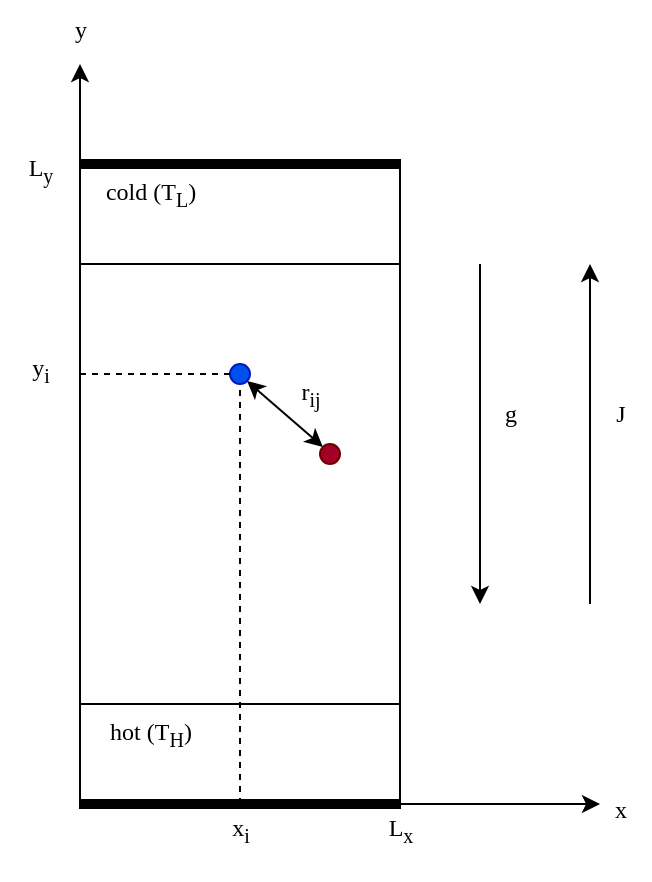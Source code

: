 <mxfile version="23.0.2" type="device" pages="8">
  <diagram name="system_pair" id="yZsT2islzUVM2wMlmtmf">
    <mxGraphModel dx="228" dy="171" grid="1" gridSize="10" guides="1" tooltips="1" connect="1" arrows="1" fold="1" page="1" pageScale="1" pageWidth="827" pageHeight="1169" math="0" shadow="0">
      <root>
        <mxCell id="0" />
        <mxCell id="1" parent="0" />
        <mxCell id="q6SzQd3asvlrQyJaPmsY-23" value="&lt;p&gt;&lt;font face=&quot;Comic Sans MS&quot;&gt;x&lt;sub&gt;i&lt;/sub&gt;&lt;/font&gt;&lt;/p&gt;" style="text;html=1;align=center;verticalAlign=middle;resizable=0;points=[];autosize=1;strokeColor=none;fillColor=none;" parent="1" vertex="1">
          <mxGeometry x="385" y="508" width="30" height="50" as="geometry" />
        </mxCell>
        <mxCell id="q6SzQd3asvlrQyJaPmsY-24" value="&lt;font face=&quot;Comic Sans MS&quot;&gt;y&lt;/font&gt;" style="text;html=1;align=center;verticalAlign=middle;resizable=0;points=[];autosize=1;strokeColor=none;fillColor=none;movable=0;rotatable=0;deletable=0;editable=0;locked=1;connectable=0;" parent="1" vertex="1">
          <mxGeometry x="305" y="118" width="30" height="30" as="geometry" />
        </mxCell>
        <mxCell id="q6SzQd3asvlrQyJaPmsY-25" value="" style="group" parent="1" vertex="1" connectable="0">
          <mxGeometry x="280" y="150" width="325" height="398" as="geometry" />
        </mxCell>
        <mxCell id="q6SzQd3asvlrQyJaPmsY-26" value="" style="shape=process;whiteSpace=wrap;html=1;backgroundOutline=1;rotation=90;size=0.156;strokeWidth=1;" parent="q6SzQd3asvlrQyJaPmsY-25" vertex="1">
          <mxGeometry x="-40" y="130" width="320" height="160" as="geometry" />
        </mxCell>
        <mxCell id="q6SzQd3asvlrQyJaPmsY-27" value="" style="endArrow=classic;html=1;rounded=0;movable=0;resizable=0;rotatable=0;deletable=0;editable=0;locked=1;connectable=0;" parent="q6SzQd3asvlrQyJaPmsY-25" edge="1">
          <mxGeometry width="50" height="50" relative="1" as="geometry">
            <mxPoint x="40" y="370" as="sourcePoint" />
            <mxPoint x="300" y="370" as="targetPoint" />
          </mxGeometry>
        </mxCell>
        <mxCell id="q6SzQd3asvlrQyJaPmsY-28" value="" style="endArrow=classic;html=1;rounded=0;movable=0;resizable=0;rotatable=0;deletable=0;editable=0;locked=1;connectable=0;" parent="q6SzQd3asvlrQyJaPmsY-25" edge="1">
          <mxGeometry width="50" height="50" relative="1" as="geometry">
            <mxPoint x="40" y="370" as="sourcePoint" />
            <mxPoint x="40" as="targetPoint" />
          </mxGeometry>
        </mxCell>
        <mxCell id="q6SzQd3asvlrQyJaPmsY-29" value="" style="ellipse;whiteSpace=wrap;html=1;aspect=fixed;fillColor=#0050ef;movable=1;resizable=1;rotatable=1;deletable=1;editable=1;locked=0;connectable=1;strokeColor=#001dbc;" parent="q6SzQd3asvlrQyJaPmsY-25" vertex="1">
          <mxGeometry x="115" y="150" width="10" height="10" as="geometry" />
        </mxCell>
        <mxCell id="q6SzQd3asvlrQyJaPmsY-30" value="" style="endArrow=none;dashed=1;html=1;rounded=0;entryX=0.5;entryY=1;entryDx=0;entryDy=0;movable=0;resizable=0;rotatable=0;deletable=0;editable=0;locked=1;connectable=0;" parent="q6SzQd3asvlrQyJaPmsY-25" target="q6SzQd3asvlrQyJaPmsY-29" edge="1">
          <mxGeometry width="50" height="50" relative="1" as="geometry">
            <mxPoint x="120" y="370" as="sourcePoint" />
            <mxPoint x="90" y="260" as="targetPoint" />
            <Array as="points" />
          </mxGeometry>
        </mxCell>
        <mxCell id="q6SzQd3asvlrQyJaPmsY-31" value="" style="endArrow=none;dashed=1;html=1;rounded=0;entryX=0;entryY=0.5;entryDx=0;entryDy=0;movable=0;resizable=0;rotatable=0;deletable=0;editable=0;locked=1;connectable=0;" parent="q6SzQd3asvlrQyJaPmsY-25" target="q6SzQd3asvlrQyJaPmsY-29" edge="1">
          <mxGeometry width="50" height="50" relative="1" as="geometry">
            <mxPoint x="40" y="155" as="sourcePoint" />
            <mxPoint x="80" y="160" as="targetPoint" />
          </mxGeometry>
        </mxCell>
        <mxCell id="q6SzQd3asvlrQyJaPmsY-32" value="&lt;font face=&quot;Comic Sans MS&quot;&gt;y&lt;sub&gt;i&lt;/sub&gt;&lt;/font&gt;" style="text;html=1;align=center;verticalAlign=middle;resizable=0;points=[];autosize=1;strokeColor=none;fillColor=none;" parent="q6SzQd3asvlrQyJaPmsY-25" vertex="1">
          <mxGeometry x="5" y="138" width="30" height="30" as="geometry" />
        </mxCell>
        <mxCell id="q6SzQd3asvlrQyJaPmsY-33" value="&lt;font face=&quot;Comic Sans MS&quot;&gt;x&lt;/font&gt;" style="text;html=1;align=center;verticalAlign=middle;resizable=0;points=[];autosize=1;strokeColor=none;fillColor=none;movable=0;rotatable=0;deletable=0;editable=0;locked=1;connectable=0;" parent="q6SzQd3asvlrQyJaPmsY-25" vertex="1">
          <mxGeometry x="295" y="358" width="30" height="30" as="geometry" />
        </mxCell>
        <mxCell id="q6SzQd3asvlrQyJaPmsY-34" value="&lt;font face=&quot;Comic Sans MS&quot;&gt;cold (T&lt;sub&gt;L&lt;/sub&gt;)&lt;/font&gt;" style="text;html=1;align=center;verticalAlign=middle;resizable=0;points=[];autosize=1;strokeColor=none;fillColor=none;" parent="q6SzQd3asvlrQyJaPmsY-25" vertex="1">
          <mxGeometry x="40" y="50" width="70" height="30" as="geometry" />
        </mxCell>
        <mxCell id="q6SzQd3asvlrQyJaPmsY-35" value="&lt;font face=&quot;Comic Sans MS&quot;&gt;hot (T&lt;sub&gt;H&lt;/sub&gt;)&lt;/font&gt;" style="text;html=1;align=center;verticalAlign=middle;resizable=0;points=[];autosize=1;strokeColor=none;fillColor=none;" parent="q6SzQd3asvlrQyJaPmsY-25" vertex="1">
          <mxGeometry x="40" y="320" width="70" height="30" as="geometry" />
        </mxCell>
        <mxCell id="q6SzQd3asvlrQyJaPmsY-36" value="" style="endArrow=classic;html=1;rounded=0;" parent="q6SzQd3asvlrQyJaPmsY-25" edge="1">
          <mxGeometry width="50" height="50" relative="1" as="geometry">
            <mxPoint x="240" y="100" as="sourcePoint" />
            <mxPoint x="240" y="270" as="targetPoint" />
          </mxGeometry>
        </mxCell>
        <mxCell id="q6SzQd3asvlrQyJaPmsY-37" value="" style="endArrow=classic;html=1;rounded=0;" parent="q6SzQd3asvlrQyJaPmsY-25" edge="1">
          <mxGeometry width="50" height="50" relative="1" as="geometry">
            <mxPoint x="295" y="270" as="sourcePoint" />
            <mxPoint x="295" y="100" as="targetPoint" />
            <Array as="points">
              <mxPoint x="295" y="190" />
            </Array>
          </mxGeometry>
        </mxCell>
        <mxCell id="q6SzQd3asvlrQyJaPmsY-38" value="&lt;font face=&quot;Comic Sans MS&quot;&gt;g&lt;/font&gt;" style="text;html=1;align=center;verticalAlign=middle;resizable=0;points=[];autosize=1;strokeColor=none;fillColor=none;" parent="q6SzQd3asvlrQyJaPmsY-25" vertex="1">
          <mxGeometry x="240" y="160" width="30" height="30" as="geometry" />
        </mxCell>
        <mxCell id="q6SzQd3asvlrQyJaPmsY-39" value="&lt;font face=&quot;Comic Sans MS&quot;&gt;J&lt;/font&gt;" style="text;html=1;align=center;verticalAlign=middle;resizable=0;points=[];autosize=1;strokeColor=none;fillColor=none;" parent="q6SzQd3asvlrQyJaPmsY-25" vertex="1">
          <mxGeometry x="295" y="160" width="30" height="30" as="geometry" />
        </mxCell>
        <mxCell id="q6SzQd3asvlrQyJaPmsY-40" value="" style="ellipse;whiteSpace=wrap;html=1;aspect=fixed;fillColor=#a20025;movable=1;resizable=1;rotatable=1;deletable=1;editable=1;locked=0;connectable=1;strokeColor=#6f0000;" parent="q6SzQd3asvlrQyJaPmsY-25" vertex="1">
          <mxGeometry x="160" y="190" width="10" height="10" as="geometry" />
        </mxCell>
        <mxCell id="q6SzQd3asvlrQyJaPmsY-41" value="" style="endArrow=classic;startArrow=classic;html=1;rounded=0;entryX=0;entryY=0;entryDx=0;entryDy=0;exitX=1;exitY=1;exitDx=0;exitDy=0;" parent="q6SzQd3asvlrQyJaPmsY-25" source="q6SzQd3asvlrQyJaPmsY-29" target="q6SzQd3asvlrQyJaPmsY-40" edge="1">
          <mxGeometry width="50" height="50" relative="1" as="geometry">
            <mxPoint x="150" y="180" as="sourcePoint" />
            <mxPoint x="180" y="140" as="targetPoint" />
          </mxGeometry>
        </mxCell>
        <mxCell id="q6SzQd3asvlrQyJaPmsY-42" value="&lt;font face=&quot;Comic Sans MS&quot;&gt;r&lt;sub&gt;ij&lt;/sub&gt;&lt;/font&gt;" style="text;html=1;align=center;verticalAlign=middle;resizable=0;points=[];autosize=1;strokeColor=none;fillColor=none;" parent="q6SzQd3asvlrQyJaPmsY-25" vertex="1">
          <mxGeometry x="135" y="150" width="40" height="30" as="geometry" />
        </mxCell>
        <mxCell id="q6SzQd3asvlrQyJaPmsY-43" value="&lt;font face=&quot;Comic Sans MS&quot;&gt;L&lt;sub&gt;x&lt;/sub&gt;&lt;/font&gt;" style="text;html=1;align=center;verticalAlign=middle;resizable=0;points=[];autosize=1;strokeColor=none;fillColor=none;" parent="q6SzQd3asvlrQyJaPmsY-25" vertex="1">
          <mxGeometry x="180" y="368" width="40" height="30" as="geometry" />
        </mxCell>
        <mxCell id="q6SzQd3asvlrQyJaPmsY-44" value="&lt;font face=&quot;Comic Sans MS&quot;&gt;L&lt;sub&gt;y&lt;/sub&gt;&lt;/font&gt;" style="text;html=1;align=center;verticalAlign=middle;resizable=0;points=[];autosize=1;strokeColor=none;fillColor=none;" parent="q6SzQd3asvlrQyJaPmsY-25" vertex="1">
          <mxGeometry y="38" width="40" height="30" as="geometry" />
        </mxCell>
        <mxCell id="zvuzImI6kztoPnRRtlDK-1" value="" style="endArrow=none;html=1;rounded=0;entryX=0;entryY=0;entryDx=0;entryDy=0;strokeWidth=5;exitX=0;exitY=0;exitDx=0;exitDy=0;" edge="1" parent="q6SzQd3asvlrQyJaPmsY-25">
          <mxGeometry width="50" height="50" relative="1" as="geometry">
            <mxPoint x="40" y="50" as="sourcePoint" />
            <mxPoint x="200.5" y="50.0" as="targetPoint" />
          </mxGeometry>
        </mxCell>
        <mxCell id="zvuzImI6kztoPnRRtlDK-2" value="" style="endArrow=none;html=1;rounded=0;entryX=0;entryY=0;entryDx=0;entryDy=0;strokeWidth=5;" edge="1" parent="q6SzQd3asvlrQyJaPmsY-25">
          <mxGeometry width="50" height="50" relative="1" as="geometry">
            <mxPoint x="39.5" y="370" as="sourcePoint" />
            <mxPoint x="200.5" y="370" as="targetPoint" />
          </mxGeometry>
        </mxCell>
      </root>
    </mxGraphModel>
  </diagram>
  <diagram name="system_heatflux" id="I8rI5mbC1cow_EXESBTb">
    <mxGraphModel dx="952" dy="714" grid="1" gridSize="10" guides="1" tooltips="1" connect="1" arrows="1" fold="1" page="1" pageScale="1" pageWidth="827" pageHeight="1169" math="0" shadow="0">
      <root>
        <mxCell id="NjfN8UKzUWhZoeFQ5kty-0" />
        <mxCell id="NjfN8UKzUWhZoeFQ5kty-1" parent="NjfN8UKzUWhZoeFQ5kty-0" />
        <mxCell id="NjfN8UKzUWhZoeFQ5kty-2" value="&lt;p&gt;&lt;font face=&quot;Comic Sans MS&quot;&gt;x&lt;sub&gt;i&lt;/sub&gt;&lt;/font&gt;&lt;/p&gt;" style="text;html=1;align=center;verticalAlign=middle;resizable=0;points=[];autosize=1;strokeColor=none;fillColor=none;" parent="NjfN8UKzUWhZoeFQ5kty-1" vertex="1">
          <mxGeometry x="385" y="508" width="30" height="50" as="geometry" />
        </mxCell>
        <mxCell id="NjfN8UKzUWhZoeFQ5kty-3" value="&lt;font face=&quot;Comic Sans MS&quot;&gt;y&lt;/font&gt;" style="text;html=1;align=center;verticalAlign=middle;resizable=0;points=[];autosize=1;strokeColor=none;fillColor=none;movable=0;rotatable=0;deletable=0;editable=0;locked=1;connectable=0;" parent="NjfN8UKzUWhZoeFQ5kty-1" vertex="1">
          <mxGeometry x="305" y="118" width="30" height="30" as="geometry" />
        </mxCell>
        <mxCell id="NjfN8UKzUWhZoeFQ5kty-4" value="" style="group" parent="NjfN8UKzUWhZoeFQ5kty-1" vertex="1" connectable="0">
          <mxGeometry x="280" y="150" width="325" height="398" as="geometry" />
        </mxCell>
        <mxCell id="NjfN8UKzUWhZoeFQ5kty-5" value="" style="shape=process;whiteSpace=wrap;html=1;backgroundOutline=1;rotation=90;size=0.156;" parent="NjfN8UKzUWhZoeFQ5kty-4" vertex="1">
          <mxGeometry x="-40" y="130" width="320" height="160" as="geometry" />
        </mxCell>
        <mxCell id="NjfN8UKzUWhZoeFQ5kty-6" value="" style="endArrow=classic;html=1;rounded=0;movable=0;resizable=0;rotatable=0;deletable=0;editable=0;locked=1;connectable=0;" parent="NjfN8UKzUWhZoeFQ5kty-4" edge="1">
          <mxGeometry width="50" height="50" relative="1" as="geometry">
            <mxPoint x="40" y="370" as="sourcePoint" />
            <mxPoint x="300" y="370" as="targetPoint" />
          </mxGeometry>
        </mxCell>
        <mxCell id="NjfN8UKzUWhZoeFQ5kty-7" value="" style="endArrow=classic;html=1;rounded=0;movable=0;resizable=0;rotatable=0;deletable=0;editable=0;locked=1;connectable=0;" parent="NjfN8UKzUWhZoeFQ5kty-4" edge="1">
          <mxGeometry width="50" height="50" relative="1" as="geometry">
            <mxPoint x="40" y="370" as="sourcePoint" />
            <mxPoint x="40" as="targetPoint" />
          </mxGeometry>
        </mxCell>
        <mxCell id="NjfN8UKzUWhZoeFQ5kty-8" value="" style="ellipse;whiteSpace=wrap;html=1;aspect=fixed;fillColor=#0050ef;movable=1;resizable=1;rotatable=1;deletable=1;editable=1;locked=0;connectable=1;fontColor=#ffffff;strokeColor=#001DBC;" parent="NjfN8UKzUWhZoeFQ5kty-4" vertex="1">
          <mxGeometry x="115" y="150" width="10" height="10" as="geometry" />
        </mxCell>
        <mxCell id="NjfN8UKzUWhZoeFQ5kty-9" value="" style="endArrow=none;dashed=1;html=1;rounded=0;entryX=0.5;entryY=1;entryDx=0;entryDy=0;movable=0;resizable=0;rotatable=0;deletable=0;editable=0;locked=1;connectable=0;" parent="NjfN8UKzUWhZoeFQ5kty-4" target="NjfN8UKzUWhZoeFQ5kty-8" edge="1">
          <mxGeometry width="50" height="50" relative="1" as="geometry">
            <mxPoint x="120" y="370" as="sourcePoint" />
            <mxPoint x="90" y="260" as="targetPoint" />
            <Array as="points" />
          </mxGeometry>
        </mxCell>
        <mxCell id="NjfN8UKzUWhZoeFQ5kty-10" value="" style="endArrow=none;dashed=1;html=1;rounded=0;entryX=0;entryY=0.5;entryDx=0;entryDy=0;movable=0;resizable=0;rotatable=0;deletable=0;editable=0;locked=1;connectable=0;" parent="NjfN8UKzUWhZoeFQ5kty-4" target="NjfN8UKzUWhZoeFQ5kty-8" edge="1">
          <mxGeometry width="50" height="50" relative="1" as="geometry">
            <mxPoint x="40" y="155" as="sourcePoint" />
            <mxPoint x="80" y="160" as="targetPoint" />
          </mxGeometry>
        </mxCell>
        <mxCell id="NjfN8UKzUWhZoeFQ5kty-11" value="&lt;font face=&quot;Comic Sans MS&quot;&gt;y&lt;sub&gt;i&lt;/sub&gt;&lt;/font&gt;" style="text;html=1;align=center;verticalAlign=middle;resizable=0;points=[];autosize=1;strokeColor=none;fillColor=none;" parent="NjfN8UKzUWhZoeFQ5kty-4" vertex="1">
          <mxGeometry x="5" y="138" width="30" height="30" as="geometry" />
        </mxCell>
        <mxCell id="NjfN8UKzUWhZoeFQ5kty-12" value="&lt;font face=&quot;Comic Sans MS&quot;&gt;x&lt;/font&gt;" style="text;html=1;align=center;verticalAlign=middle;resizable=0;points=[];autosize=1;strokeColor=none;fillColor=none;movable=0;rotatable=0;deletable=0;editable=0;locked=1;connectable=0;" parent="NjfN8UKzUWhZoeFQ5kty-4" vertex="1">
          <mxGeometry x="295" y="358" width="30" height="30" as="geometry" />
        </mxCell>
        <mxCell id="NjfN8UKzUWhZoeFQ5kty-13" value="&lt;font face=&quot;Comic Sans MS&quot;&gt;cold (T&lt;sub&gt;L&lt;/sub&gt;)&lt;/font&gt;" style="text;html=1;align=center;verticalAlign=middle;resizable=0;points=[];autosize=1;strokeColor=none;fillColor=none;" parent="NjfN8UKzUWhZoeFQ5kty-4" vertex="1">
          <mxGeometry x="40" y="50" width="70" height="30" as="geometry" />
        </mxCell>
        <mxCell id="NjfN8UKzUWhZoeFQ5kty-14" value="&lt;font face=&quot;Comic Sans MS&quot;&gt;hot (T&lt;sub&gt;H&lt;/sub&gt;)&lt;/font&gt;" style="text;html=1;align=center;verticalAlign=middle;resizable=0;points=[];autosize=1;strokeColor=none;fillColor=none;" parent="NjfN8UKzUWhZoeFQ5kty-4" vertex="1">
          <mxGeometry x="40" y="320" width="70" height="30" as="geometry" />
        </mxCell>
        <mxCell id="NjfN8UKzUWhZoeFQ5kty-15" value="" style="endArrow=classic;html=1;rounded=0;" parent="NjfN8UKzUWhZoeFQ5kty-4" edge="1">
          <mxGeometry width="50" height="50" relative="1" as="geometry">
            <mxPoint x="240" y="100" as="sourcePoint" />
            <mxPoint x="240" y="270" as="targetPoint" />
          </mxGeometry>
        </mxCell>
        <mxCell id="NjfN8UKzUWhZoeFQ5kty-16" value="" style="endArrow=classic;html=1;rounded=0;fillColor=#f8cecc;strokeColor=#b85450;fontColor=#FF0000;" parent="NjfN8UKzUWhZoeFQ5kty-4" edge="1">
          <mxGeometry width="50" height="50" relative="1" as="geometry">
            <mxPoint x="295" y="270" as="sourcePoint" />
            <mxPoint x="295" y="100" as="targetPoint" />
            <Array as="points">
              <mxPoint x="295" y="190" />
            </Array>
          </mxGeometry>
        </mxCell>
        <mxCell id="NjfN8UKzUWhZoeFQ5kty-17" value="&lt;font face=&quot;Comic Sans MS&quot;&gt;g&lt;/font&gt;" style="text;html=1;align=center;verticalAlign=middle;resizable=0;points=[];autosize=1;strokeColor=none;fillColor=none;" parent="NjfN8UKzUWhZoeFQ5kty-4" vertex="1">
          <mxGeometry x="240" y="160" width="30" height="30" as="geometry" />
        </mxCell>
        <mxCell id="NjfN8UKzUWhZoeFQ5kty-18" value="&lt;font face=&quot;Comic Sans MS&quot;&gt;J&lt;/font&gt;" style="text;html=1;align=center;verticalAlign=middle;resizable=0;points=[];autosize=1;fontColor=#FF0000;" parent="NjfN8UKzUWhZoeFQ5kty-4" vertex="1">
          <mxGeometry x="295" y="160" width="30" height="30" as="geometry" />
        </mxCell>
        <mxCell id="NjfN8UKzUWhZoeFQ5kty-19" value="" style="ellipse;whiteSpace=wrap;html=1;aspect=fixed;movable=1;resizable=1;rotatable=1;deletable=1;editable=1;locked=0;connectable=1;fillColor=none;fontColor=#ffffff;strokeColor=#001DBC;dashed=1;" parent="NjfN8UKzUWhZoeFQ5kty-4" vertex="1">
          <mxGeometry x="165" y="80" width="10" height="10" as="geometry" />
        </mxCell>
        <mxCell id="NjfN8UKzUWhZoeFQ5kty-22" value="&lt;font face=&quot;Comic Sans MS&quot;&gt;L&lt;sub&gt;x&lt;/sub&gt;&lt;/font&gt;" style="text;html=1;align=center;verticalAlign=middle;resizable=0;points=[];autosize=1;strokeColor=none;fillColor=none;" parent="NjfN8UKzUWhZoeFQ5kty-4" vertex="1">
          <mxGeometry x="180" y="368" width="40" height="30" as="geometry" />
        </mxCell>
        <mxCell id="NjfN8UKzUWhZoeFQ5kty-23" value="&lt;font face=&quot;Comic Sans MS&quot;&gt;L&lt;sub&gt;y&lt;/sub&gt;&lt;/font&gt;" style="text;html=1;align=center;verticalAlign=middle;resizable=0;points=[];autosize=1;strokeColor=none;fillColor=none;" parent="NjfN8UKzUWhZoeFQ5kty-4" vertex="1">
          <mxGeometry y="38" width="40" height="30" as="geometry" />
        </mxCell>
        <mxCell id="3ILeJxddVhtv-4GjOZVe-0" value="" style="curved=1;endArrow=classic;html=1;rounded=0;fillColor=#0050ef;strokeColor=#001DBC;movable=1;resizable=1;rotatable=1;deletable=1;editable=1;locked=0;connectable=1;" parent="NjfN8UKzUWhZoeFQ5kty-4" source="NjfN8UKzUWhZoeFQ5kty-19" target="NjfN8UKzUWhZoeFQ5kty-8" edge="1">
          <mxGeometry width="50" height="50" relative="1" as="geometry">
            <mxPoint x="185" y="83" as="sourcePoint" />
            <mxPoint x="125" y="148" as="targetPoint" />
            <Array as="points">
              <mxPoint x="160" y="60" />
              <mxPoint x="130" y="90" />
            </Array>
          </mxGeometry>
        </mxCell>
      </root>
    </mxGraphModel>
  </diagram>
  <diagram name="system_heatflux2" id="EwQGeGDDtP5Y2mHJtRng">
    <mxGraphModel dx="126" dy="95" grid="1" gridSize="10" guides="1" tooltips="1" connect="1" arrows="1" fold="1" page="1" pageScale="1" pageWidth="827" pageHeight="1169" math="0" shadow="0">
      <root>
        <mxCell id="P1BNDuT4ACHicduD_BRk-0" />
        <mxCell id="P1BNDuT4ACHicduD_BRk-1" parent="P1BNDuT4ACHicduD_BRk-0" />
        <mxCell id="P1BNDuT4ACHicduD_BRk-2" value="&lt;p&gt;&lt;font face=&quot;Comic Sans MS&quot;&gt;x&lt;sub&gt;i&lt;/sub&gt;&lt;/font&gt;&lt;/p&gt;" style="text;html=1;align=center;verticalAlign=middle;resizable=0;points=[];autosize=1;strokeColor=none;fillColor=none;" vertex="1" parent="P1BNDuT4ACHicduD_BRk-1">
          <mxGeometry x="385" y="508" width="30" height="50" as="geometry" />
        </mxCell>
        <mxCell id="P1BNDuT4ACHicduD_BRk-3" value="&lt;font face=&quot;Comic Sans MS&quot;&gt;y&lt;/font&gt;" style="text;html=1;align=center;verticalAlign=middle;resizable=0;points=[];autosize=1;strokeColor=none;fillColor=none;movable=0;rotatable=0;deletable=0;editable=0;locked=1;connectable=0;" vertex="1" parent="P1BNDuT4ACHicduD_BRk-1">
          <mxGeometry x="305" y="118" width="30" height="30" as="geometry" />
        </mxCell>
        <mxCell id="P1BNDuT4ACHicduD_BRk-4" value="" style="group" vertex="1" connectable="0" parent="P1BNDuT4ACHicduD_BRk-1">
          <mxGeometry x="280" y="150" width="325" height="398" as="geometry" />
        </mxCell>
        <mxCell id="P1BNDuT4ACHicduD_BRk-5" value="" style="shape=process;whiteSpace=wrap;html=1;backgroundOutline=1;rotation=90;size=0.156;" vertex="1" parent="P1BNDuT4ACHicduD_BRk-4">
          <mxGeometry x="-40" y="130" width="320" height="160" as="geometry" />
        </mxCell>
        <mxCell id="P1BNDuT4ACHicduD_BRk-6" value="" style="endArrow=classic;html=1;rounded=0;movable=0;resizable=0;rotatable=0;deletable=0;editable=0;locked=1;connectable=0;" edge="1" parent="P1BNDuT4ACHicduD_BRk-4">
          <mxGeometry width="50" height="50" relative="1" as="geometry">
            <mxPoint x="40" y="370" as="sourcePoint" />
            <mxPoint x="300" y="370" as="targetPoint" />
          </mxGeometry>
        </mxCell>
        <mxCell id="P1BNDuT4ACHicduD_BRk-7" value="" style="endArrow=classic;html=1;rounded=0;movable=0;resizable=0;rotatable=0;deletable=0;editable=0;locked=1;connectable=0;" edge="1" parent="P1BNDuT4ACHicduD_BRk-4">
          <mxGeometry width="50" height="50" relative="1" as="geometry">
            <mxPoint x="40" y="370" as="sourcePoint" />
            <mxPoint x="40" as="targetPoint" />
          </mxGeometry>
        </mxCell>
        <mxCell id="P1BNDuT4ACHicduD_BRk-8" value="" style="ellipse;whiteSpace=wrap;html=1;aspect=fixed;fillColor=#0050ef;movable=1;resizable=1;rotatable=1;deletable=1;editable=1;locked=0;connectable=1;fontColor=#ffffff;strokeColor=#001DBC;" vertex="1" parent="P1BNDuT4ACHicduD_BRk-4">
          <mxGeometry x="115" y="150" width="10" height="10" as="geometry" />
        </mxCell>
        <mxCell id="P1BNDuT4ACHicduD_BRk-9" value="" style="endArrow=none;dashed=1;html=1;rounded=0;entryX=0.5;entryY=1;entryDx=0;entryDy=0;movable=0;resizable=0;rotatable=0;deletable=0;editable=0;locked=1;connectable=0;" edge="1" parent="P1BNDuT4ACHicduD_BRk-4" target="P1BNDuT4ACHicduD_BRk-8">
          <mxGeometry width="50" height="50" relative="1" as="geometry">
            <mxPoint x="120" y="370" as="sourcePoint" />
            <mxPoint x="90" y="260" as="targetPoint" />
            <Array as="points" />
          </mxGeometry>
        </mxCell>
        <mxCell id="P1BNDuT4ACHicduD_BRk-10" value="" style="endArrow=none;dashed=1;html=1;rounded=0;entryX=0;entryY=0.5;entryDx=0;entryDy=0;movable=0;resizable=0;rotatable=0;deletable=0;editable=0;locked=1;connectable=0;" edge="1" parent="P1BNDuT4ACHicduD_BRk-4" target="P1BNDuT4ACHicduD_BRk-8">
          <mxGeometry width="50" height="50" relative="1" as="geometry">
            <mxPoint x="40" y="155" as="sourcePoint" />
            <mxPoint x="80" y="160" as="targetPoint" />
          </mxGeometry>
        </mxCell>
        <mxCell id="P1BNDuT4ACHicduD_BRk-11" value="&lt;font face=&quot;Comic Sans MS&quot;&gt;y&lt;sub&gt;i&lt;/sub&gt;&lt;/font&gt;" style="text;html=1;align=center;verticalAlign=middle;resizable=0;points=[];autosize=1;strokeColor=none;fillColor=none;" vertex="1" parent="P1BNDuT4ACHicduD_BRk-4">
          <mxGeometry x="5" y="138" width="30" height="30" as="geometry" />
        </mxCell>
        <mxCell id="P1BNDuT4ACHicduD_BRk-12" value="&lt;font face=&quot;Comic Sans MS&quot;&gt;x&lt;/font&gt;" style="text;html=1;align=center;verticalAlign=middle;resizable=0;points=[];autosize=1;strokeColor=none;fillColor=none;movable=0;rotatable=0;deletable=0;editable=0;locked=1;connectable=0;" vertex="1" parent="P1BNDuT4ACHicduD_BRk-4">
          <mxGeometry x="295" y="358" width="30" height="30" as="geometry" />
        </mxCell>
        <mxCell id="P1BNDuT4ACHicduD_BRk-13" value="&lt;font face=&quot;Comic Sans MS&quot;&gt;cold (T&lt;sub&gt;L&lt;/sub&gt;)&lt;/font&gt;" style="text;html=1;align=center;verticalAlign=middle;resizable=0;points=[];autosize=1;strokeColor=none;fillColor=none;" vertex="1" parent="P1BNDuT4ACHicduD_BRk-4">
          <mxGeometry x="40" y="50" width="70" height="30" as="geometry" />
        </mxCell>
        <mxCell id="P1BNDuT4ACHicduD_BRk-14" value="&lt;font face=&quot;Comic Sans MS&quot;&gt;hot (T&lt;sub&gt;H&lt;/sub&gt;)&lt;/font&gt;" style="text;html=1;align=center;verticalAlign=middle;resizable=0;points=[];autosize=1;strokeColor=none;fillColor=none;" vertex="1" parent="P1BNDuT4ACHicduD_BRk-4">
          <mxGeometry x="40" y="320" width="70" height="30" as="geometry" />
        </mxCell>
        <mxCell id="P1BNDuT4ACHicduD_BRk-15" value="" style="endArrow=classic;html=1;rounded=0;" edge="1" parent="P1BNDuT4ACHicduD_BRk-4">
          <mxGeometry width="50" height="50" relative="1" as="geometry">
            <mxPoint x="240" y="100" as="sourcePoint" />
            <mxPoint x="240" y="270" as="targetPoint" />
          </mxGeometry>
        </mxCell>
        <mxCell id="P1BNDuT4ACHicduD_BRk-16" value="" style="endArrow=classic;html=1;rounded=0;fillColor=#f8cecc;strokeColor=#b85450;fontColor=#FF0000;" edge="1" parent="P1BNDuT4ACHicduD_BRk-4">
          <mxGeometry width="50" height="50" relative="1" as="geometry">
            <mxPoint x="295" y="270" as="sourcePoint" />
            <mxPoint x="295" y="100" as="targetPoint" />
            <Array as="points">
              <mxPoint x="295" y="190" />
            </Array>
          </mxGeometry>
        </mxCell>
        <mxCell id="P1BNDuT4ACHicduD_BRk-17" value="&lt;font face=&quot;Comic Sans MS&quot;&gt;g&lt;/font&gt;" style="text;html=1;align=center;verticalAlign=middle;resizable=0;points=[];autosize=1;strokeColor=none;fillColor=none;" vertex="1" parent="P1BNDuT4ACHicduD_BRk-4">
          <mxGeometry x="240" y="160" width="30" height="30" as="geometry" />
        </mxCell>
        <mxCell id="P1BNDuT4ACHicduD_BRk-18" value="&lt;font face=&quot;Comic Sans MS&quot;&gt;J&lt;/font&gt;" style="text;html=1;align=center;verticalAlign=middle;resizable=0;points=[];autosize=1;fontColor=#FF0000;" vertex="1" parent="P1BNDuT4ACHicduD_BRk-4">
          <mxGeometry x="295" y="160" width="30" height="30" as="geometry" />
        </mxCell>
        <mxCell id="P1BNDuT4ACHicduD_BRk-19" value="" style="ellipse;whiteSpace=wrap;html=1;aspect=fixed;movable=1;resizable=1;rotatable=1;deletable=1;editable=1;locked=0;connectable=1;fillColor=none;fontColor=#ffffff;strokeColor=#001DBC;dashed=1;" vertex="1" parent="P1BNDuT4ACHicduD_BRk-4">
          <mxGeometry x="165" y="80" width="10" height="10" as="geometry" />
        </mxCell>
        <mxCell id="P1BNDuT4ACHicduD_BRk-20" value="&lt;font face=&quot;Comic Sans MS&quot;&gt;L&lt;sub&gt;x&lt;/sub&gt;&lt;/font&gt;" style="text;html=1;align=center;verticalAlign=middle;resizable=0;points=[];autosize=1;strokeColor=none;fillColor=none;" vertex="1" parent="P1BNDuT4ACHicduD_BRk-4">
          <mxGeometry x="180" y="368" width="40" height="30" as="geometry" />
        </mxCell>
        <mxCell id="P1BNDuT4ACHicduD_BRk-21" value="&lt;font face=&quot;Comic Sans MS&quot;&gt;L&lt;sub&gt;y&lt;/sub&gt;&lt;/font&gt;" style="text;html=1;align=center;verticalAlign=middle;resizable=0;points=[];autosize=1;strokeColor=none;fillColor=none;" vertex="1" parent="P1BNDuT4ACHicduD_BRk-4">
          <mxGeometry y="38" width="40" height="30" as="geometry" />
        </mxCell>
        <mxCell id="P1BNDuT4ACHicduD_BRk-22" value="" style="curved=1;endArrow=classic;html=1;rounded=0;fillColor=#0050ef;strokeColor=#001DBC;movable=1;resizable=1;rotatable=1;deletable=1;editable=1;locked=0;connectable=1;" edge="1" parent="P1BNDuT4ACHicduD_BRk-4" source="P1BNDuT4ACHicduD_BRk-19" target="P1BNDuT4ACHicduD_BRk-8">
          <mxGeometry x="-0.001" width="50" height="50" relative="1" as="geometry">
            <mxPoint x="185" y="83" as="sourcePoint" />
            <mxPoint x="125" y="148" as="targetPoint" />
            <Array as="points">
              <mxPoint x="150" y="30" />
              <mxPoint x="130" y="90" />
            </Array>
            <mxPoint as="offset" />
          </mxGeometry>
        </mxCell>
        <mxCell id="bPqXh_SKOCkbj2X0mplC-0" value="" style="endArrow=none;html=1;rounded=0;entryX=0;entryY=0;entryDx=0;entryDy=0;strokeWidth=5;exitX=0;exitY=0;exitDx=0;exitDy=0;" edge="1" parent="P1BNDuT4ACHicduD_BRk-1">
          <mxGeometry width="50" height="50" relative="1" as="geometry">
            <mxPoint x="320" y="200" as="sourcePoint" />
            <mxPoint x="480.5" y="200.0" as="targetPoint" />
          </mxGeometry>
        </mxCell>
        <mxCell id="fA_bO8RiGgoNef9B6dYJ-0" value="" style="endArrow=none;html=1;rounded=0;entryX=0;entryY=0;entryDx=0;entryDy=0;strokeWidth=5;" edge="1" parent="P1BNDuT4ACHicduD_BRk-1">
          <mxGeometry width="50" height="50" relative="1" as="geometry">
            <mxPoint x="319.5" y="520" as="sourcePoint" />
            <mxPoint x="480.5" y="520" as="targetPoint" />
          </mxGeometry>
        </mxCell>
      </root>
    </mxGraphModel>
  </diagram>
  <diagram name="system_figure" id="GDRWh3yjVoGn3NhR6JBR">
    <mxGraphModel dx="426" dy="319" grid="1" gridSize="10" guides="1" tooltips="1" connect="1" arrows="1" fold="1" page="1" pageScale="1" pageWidth="827" pageHeight="1169" math="0" shadow="0">
      <root>
        <mxCell id="G6Tw0SiEKUWfEe4NyvFq-0" />
        <mxCell id="G6Tw0SiEKUWfEe4NyvFq-1" parent="G6Tw0SiEKUWfEe4NyvFq-0" />
        <mxCell id="G6Tw0SiEKUWfEe4NyvFq-2" value="&lt;p&gt;&lt;font face=&quot;Comic Sans MS&quot;&gt;x&lt;sub&gt;i&lt;/sub&gt;&lt;/font&gt;&lt;/p&gt;" style="text;html=1;align=center;verticalAlign=middle;resizable=0;points=[];autosize=1;strokeColor=none;fillColor=none;" parent="G6Tw0SiEKUWfEe4NyvFq-1" vertex="1">
          <mxGeometry x="385" y="508" width="30" height="50" as="geometry" />
        </mxCell>
        <mxCell id="G6Tw0SiEKUWfEe4NyvFq-3" value="&lt;font face=&quot;Comic Sans MS&quot;&gt;y&lt;/font&gt;" style="text;html=1;align=center;verticalAlign=middle;resizable=0;points=[];autosize=1;strokeColor=none;fillColor=none;movable=0;rotatable=0;deletable=0;editable=0;locked=1;connectable=0;" parent="G6Tw0SiEKUWfEe4NyvFq-1" vertex="1">
          <mxGeometry x="305" y="118" width="30" height="30" as="geometry" />
        </mxCell>
        <mxCell id="G6Tw0SiEKUWfEe4NyvFq-4" value="" style="group" parent="G6Tw0SiEKUWfEe4NyvFq-1" vertex="1" connectable="0">
          <mxGeometry x="280" y="150" width="325" height="398" as="geometry" />
        </mxCell>
        <mxCell id="G6Tw0SiEKUWfEe4NyvFq-5" value="" style="shape=process;whiteSpace=wrap;html=1;backgroundOutline=1;rotation=90;size=0.156;" parent="G6Tw0SiEKUWfEe4NyvFq-4" vertex="1">
          <mxGeometry x="-40" y="130" width="320" height="160" as="geometry" />
        </mxCell>
        <mxCell id="G6Tw0SiEKUWfEe4NyvFq-6" value="" style="endArrow=classic;html=1;rounded=0;movable=0;resizable=0;rotatable=0;deletable=0;editable=0;locked=1;connectable=0;" parent="G6Tw0SiEKUWfEe4NyvFq-4" edge="1">
          <mxGeometry width="50" height="50" relative="1" as="geometry">
            <mxPoint x="40" y="370" as="sourcePoint" />
            <mxPoint x="300" y="370" as="targetPoint" />
          </mxGeometry>
        </mxCell>
        <mxCell id="G6Tw0SiEKUWfEe4NyvFq-7" value="" style="endArrow=classic;html=1;rounded=0;movable=0;resizable=0;rotatable=0;deletable=0;editable=0;locked=1;connectable=0;" parent="G6Tw0SiEKUWfEe4NyvFq-4" edge="1">
          <mxGeometry width="50" height="50" relative="1" as="geometry">
            <mxPoint x="40" y="370" as="sourcePoint" />
            <mxPoint x="40" as="targetPoint" />
          </mxGeometry>
        </mxCell>
        <mxCell id="G6Tw0SiEKUWfEe4NyvFq-8" value="" style="ellipse;whiteSpace=wrap;html=1;aspect=fixed;fillColor=#0050ef;movable=1;resizable=1;rotatable=1;deletable=1;editable=1;locked=0;connectable=1;fontColor=#ffffff;strokeColor=#001DBC;" parent="G6Tw0SiEKUWfEe4NyvFq-4" vertex="1">
          <mxGeometry x="115" y="150" width="10" height="10" as="geometry" />
        </mxCell>
        <mxCell id="G6Tw0SiEKUWfEe4NyvFq-9" value="" style="endArrow=none;dashed=1;html=1;rounded=0;entryX=0.5;entryY=1;entryDx=0;entryDy=0;movable=0;resizable=0;rotatable=0;deletable=0;editable=0;locked=1;connectable=0;" parent="G6Tw0SiEKUWfEe4NyvFq-4" target="G6Tw0SiEKUWfEe4NyvFq-8" edge="1">
          <mxGeometry width="50" height="50" relative="1" as="geometry">
            <mxPoint x="120" y="370" as="sourcePoint" />
            <mxPoint x="90" y="260" as="targetPoint" />
            <Array as="points" />
          </mxGeometry>
        </mxCell>
        <mxCell id="G6Tw0SiEKUWfEe4NyvFq-10" value="" style="endArrow=none;dashed=1;html=1;rounded=0;entryX=0;entryY=0.5;entryDx=0;entryDy=0;movable=0;resizable=0;rotatable=0;deletable=0;editable=0;locked=1;connectable=0;" parent="G6Tw0SiEKUWfEe4NyvFq-4" target="G6Tw0SiEKUWfEe4NyvFq-8" edge="1">
          <mxGeometry width="50" height="50" relative="1" as="geometry">
            <mxPoint x="40" y="155" as="sourcePoint" />
            <mxPoint x="80" y="160" as="targetPoint" />
          </mxGeometry>
        </mxCell>
        <mxCell id="G6Tw0SiEKUWfEe4NyvFq-11" value="&lt;font face=&quot;Comic Sans MS&quot;&gt;y&lt;sub&gt;i&lt;/sub&gt;&lt;/font&gt;" style="text;html=1;align=center;verticalAlign=middle;resizable=0;points=[];autosize=1;strokeColor=none;fillColor=none;" parent="G6Tw0SiEKUWfEe4NyvFq-4" vertex="1">
          <mxGeometry x="5" y="138" width="30" height="30" as="geometry" />
        </mxCell>
        <mxCell id="G6Tw0SiEKUWfEe4NyvFq-12" value="&lt;font face=&quot;Comic Sans MS&quot;&gt;x&lt;/font&gt;" style="text;html=1;align=center;verticalAlign=middle;resizable=0;points=[];autosize=1;strokeColor=none;fillColor=none;movable=0;rotatable=0;deletable=0;editable=0;locked=1;connectable=0;" parent="G6Tw0SiEKUWfEe4NyvFq-4" vertex="1">
          <mxGeometry x="295" y="358" width="30" height="30" as="geometry" />
        </mxCell>
        <mxCell id="G6Tw0SiEKUWfEe4NyvFq-13" value="&lt;font face=&quot;Comic Sans MS&quot;&gt;cold (T&lt;sub&gt;L&lt;/sub&gt;)&lt;/font&gt;" style="text;html=1;align=center;verticalAlign=middle;resizable=0;points=[];autosize=1;strokeColor=none;fillColor=none;" parent="G6Tw0SiEKUWfEe4NyvFq-4" vertex="1">
          <mxGeometry x="40" y="50" width="70" height="30" as="geometry" />
        </mxCell>
        <mxCell id="G6Tw0SiEKUWfEe4NyvFq-14" value="&lt;font face=&quot;Comic Sans MS&quot;&gt;hot (T&lt;sub&gt;H&lt;/sub&gt;)&lt;/font&gt;" style="text;html=1;align=center;verticalAlign=middle;resizable=0;points=[];autosize=1;strokeColor=none;fillColor=none;" parent="G6Tw0SiEKUWfEe4NyvFq-4" vertex="1">
          <mxGeometry x="40" y="320" width="70" height="30" as="geometry" />
        </mxCell>
        <mxCell id="G6Tw0SiEKUWfEe4NyvFq-15" value="" style="endArrow=classic;html=1;rounded=0;" parent="G6Tw0SiEKUWfEe4NyvFq-4" edge="1">
          <mxGeometry width="50" height="50" relative="1" as="geometry">
            <mxPoint x="240" y="100" as="sourcePoint" />
            <mxPoint x="240" y="270" as="targetPoint" />
          </mxGeometry>
        </mxCell>
        <mxCell id="G6Tw0SiEKUWfEe4NyvFq-16" value="" style="endArrow=classic;html=1;rounded=0;" parent="G6Tw0SiEKUWfEe4NyvFq-4" edge="1">
          <mxGeometry width="50" height="50" relative="1" as="geometry">
            <mxPoint x="295" y="270" as="sourcePoint" />
            <mxPoint x="295" y="100" as="targetPoint" />
            <Array as="points">
              <mxPoint x="295" y="190" />
            </Array>
          </mxGeometry>
        </mxCell>
        <mxCell id="G6Tw0SiEKUWfEe4NyvFq-17" value="&lt;font face=&quot;Comic Sans MS&quot;&gt;g&lt;/font&gt;" style="text;html=1;align=center;verticalAlign=middle;resizable=0;points=[];autosize=1;strokeColor=none;fillColor=none;" parent="G6Tw0SiEKUWfEe4NyvFq-4" vertex="1">
          <mxGeometry x="240" y="160" width="30" height="30" as="geometry" />
        </mxCell>
        <mxCell id="G6Tw0SiEKUWfEe4NyvFq-18" value="&lt;font face=&quot;Comic Sans MS&quot;&gt;J&lt;/font&gt;" style="text;html=1;align=center;verticalAlign=middle;resizable=0;points=[];autosize=1;strokeColor=none;fillColor=none;" parent="G6Tw0SiEKUWfEe4NyvFq-4" vertex="1">
          <mxGeometry x="295" y="160" width="30" height="30" as="geometry" />
        </mxCell>
        <mxCell id="G6Tw0SiEKUWfEe4NyvFq-19" value="" style="ellipse;whiteSpace=wrap;html=1;aspect=fixed;movable=1;resizable=1;rotatable=1;deletable=1;editable=1;locked=0;connectable=1;fillColor=none;fontColor=#ffffff;strokeColor=#001DBC;dashed=1;" parent="G6Tw0SiEKUWfEe4NyvFq-4" vertex="1">
          <mxGeometry x="165" y="80" width="10" height="10" as="geometry" />
        </mxCell>
        <mxCell id="G6Tw0SiEKUWfEe4NyvFq-20" value="&lt;font face=&quot;Comic Sans MS&quot;&gt;L&lt;sub&gt;x&lt;/sub&gt;&lt;/font&gt;" style="text;html=1;align=center;verticalAlign=middle;resizable=0;points=[];autosize=1;strokeColor=none;fillColor=none;" parent="G6Tw0SiEKUWfEe4NyvFq-4" vertex="1">
          <mxGeometry x="180" y="368" width="40" height="30" as="geometry" />
        </mxCell>
        <mxCell id="G6Tw0SiEKUWfEe4NyvFq-21" value="&lt;font face=&quot;Comic Sans MS&quot;&gt;L&lt;sub&gt;y&lt;/sub&gt;&lt;/font&gt;" style="text;html=1;align=center;verticalAlign=middle;resizable=0;points=[];autosize=1;strokeColor=none;fillColor=none;" parent="G6Tw0SiEKUWfEe4NyvFq-4" vertex="1">
          <mxGeometry y="38" width="40" height="30" as="geometry" />
        </mxCell>
        <mxCell id="G6Tw0SiEKUWfEe4NyvFq-22" value="" style="curved=1;endArrow=classic;html=1;rounded=0;fillColor=#0050ef;strokeColor=#001DBC;movable=1;resizable=1;rotatable=1;deletable=1;editable=1;locked=0;connectable=1;" parent="G6Tw0SiEKUWfEe4NyvFq-4" source="G6Tw0SiEKUWfEe4NyvFq-19" target="G6Tw0SiEKUWfEe4NyvFq-8" edge="1">
          <mxGeometry width="50" height="50" relative="1" as="geometry">
            <mxPoint x="185" y="83" as="sourcePoint" />
            <mxPoint x="125" y="148" as="targetPoint" />
            <Array as="points">
              <mxPoint x="160" y="60" />
              <mxPoint x="130" y="90" />
            </Array>
          </mxGeometry>
        </mxCell>
        <mxCell id="j2fwa28VbB0tgS_RCR18-0" value="" style="ellipse;whiteSpace=wrap;html=1;aspect=fixed;movable=1;resizable=1;rotatable=1;deletable=1;editable=1;locked=0;connectable=1;fillColor=none;fontColor=#ffffff;strokeColor=#6F0000;dashed=1;" parent="G6Tw0SiEKUWfEe4NyvFq-4" vertex="1">
          <mxGeometry x="165" y="230" width="10" height="10" as="geometry" />
        </mxCell>
        <mxCell id="j2fwa28VbB0tgS_RCR18-2" value="" style="endArrow=classic;html=1;rounded=0;entryX=0.5;entryY=0;entryDx=0;entryDy=0;fillColor=#a20025;strokeColor=#6F0000;" parent="G6Tw0SiEKUWfEe4NyvFq-4" source="j2fwa28VbB0tgS_RCR18-0" target="G6Tw0SiEKUWfEe4NyvFq-5" edge="1">
          <mxGeometry width="50" height="50" relative="1" as="geometry">
            <mxPoint x="150" y="240" as="sourcePoint" />
            <mxPoint x="200" y="190" as="targetPoint" />
          </mxGeometry>
        </mxCell>
        <mxCell id="j2fwa28VbB0tgS_RCR18-25" value="" style="endArrow=classic;html=1;rounded=0;entryX=0.5;entryY=0;entryDx=0;entryDy=0;fillColor=#a20025;strokeColor=#6F0000;" parent="G6Tw0SiEKUWfEe4NyvFq-4" edge="1">
          <mxGeometry width="50" height="50" relative="1" as="geometry">
            <mxPoint x="40" y="210" as="sourcePoint" />
            <mxPoint x="66" y="188" as="targetPoint" />
          </mxGeometry>
        </mxCell>
        <mxCell id="j2fwa28VbB0tgS_RCR18-26" value="" style="ellipse;whiteSpace=wrap;html=1;aspect=fixed;fillColor=#a20025;movable=1;resizable=1;rotatable=1;deletable=1;editable=1;locked=0;connectable=1;fontColor=#ffffff;strokeColor=#6F0000;" parent="G6Tw0SiEKUWfEe4NyvFq-4" vertex="1">
          <mxGeometry x="65" y="180" width="10" height="10" as="geometry" />
        </mxCell>
        <mxCell id="VteAGNrmMtfIxCu--wbd-0" value="" style="endArrow=none;html=1;rounded=0;entryX=0;entryY=0;entryDx=0;entryDy=0;strokeWidth=5;" edge="1" parent="G6Tw0SiEKUWfEe4NyvFq-1">
          <mxGeometry width="50" height="50" relative="1" as="geometry">
            <mxPoint x="319.5" y="520" as="sourcePoint" />
            <mxPoint x="480.5" y="520" as="targetPoint" />
          </mxGeometry>
        </mxCell>
        <mxCell id="JBxtcWwxHm10M_X9wNia-0" value="" style="endArrow=none;html=1;rounded=0;entryX=0;entryY=0;entryDx=0;entryDy=0;strokeWidth=5;exitX=0;exitY=0;exitDx=0;exitDy=0;" edge="1" parent="G6Tw0SiEKUWfEe4NyvFq-1">
          <mxGeometry width="50" height="50" relative="1" as="geometry">
            <mxPoint x="320" y="200" as="sourcePoint" />
            <mxPoint x="480.5" y="200.0" as="targetPoint" />
          </mxGeometry>
        </mxCell>
      </root>
    </mxGraphModel>
  </diagram>
  <diagram name="system_figure2" id="Ii9d7HGUZ92BHYS1ehkY">
    <mxGraphModel dx="809" dy="607" grid="1" gridSize="10" guides="1" tooltips="1" connect="1" arrows="1" fold="1" page="1" pageScale="1" pageWidth="827" pageHeight="1169" math="0" shadow="0">
      <root>
        <mxCell id="S1_FKgOR6k253nkJLVFF-0" />
        <mxCell id="S1_FKgOR6k253nkJLVFF-1" parent="S1_FKgOR6k253nkJLVFF-0" />
        <mxCell id="S1_FKgOR6k253nkJLVFF-2" value="&lt;p&gt;&lt;font face=&quot;Comic Sans MS&quot;&gt;x&lt;sub&gt;i&lt;/sub&gt;&lt;/font&gt;&lt;/p&gt;" style="text;html=1;align=center;verticalAlign=middle;resizable=0;points=[];autosize=1;strokeColor=none;fillColor=none;" vertex="1" parent="S1_FKgOR6k253nkJLVFF-1">
          <mxGeometry x="385" y="508" width="30" height="50" as="geometry" />
        </mxCell>
        <mxCell id="S1_FKgOR6k253nkJLVFF-3" value="&lt;font face=&quot;Comic Sans MS&quot;&gt;y&lt;/font&gt;" style="text;html=1;align=center;verticalAlign=middle;resizable=0;points=[];autosize=1;strokeColor=none;fillColor=none;movable=0;rotatable=0;deletable=0;editable=0;locked=1;connectable=0;" vertex="1" parent="S1_FKgOR6k253nkJLVFF-1">
          <mxGeometry x="305" y="118" width="30" height="30" as="geometry" />
        </mxCell>
        <mxCell id="S1_FKgOR6k253nkJLVFF-4" value="" style="group" vertex="1" connectable="0" parent="S1_FKgOR6k253nkJLVFF-1">
          <mxGeometry x="280" y="150" width="325" height="398" as="geometry" />
        </mxCell>
        <mxCell id="S1_FKgOR6k253nkJLVFF-5" value="" style="shape=process;whiteSpace=wrap;html=1;backgroundOutline=1;rotation=90;size=0.156;" vertex="1" parent="S1_FKgOR6k253nkJLVFF-4">
          <mxGeometry x="-40" y="130" width="320" height="160" as="geometry" />
        </mxCell>
        <mxCell id="S1_FKgOR6k253nkJLVFF-6" value="" style="endArrow=classic;html=1;rounded=0;movable=0;resizable=0;rotatable=0;deletable=0;editable=0;locked=1;connectable=0;" edge="1" parent="S1_FKgOR6k253nkJLVFF-4">
          <mxGeometry width="50" height="50" relative="1" as="geometry">
            <mxPoint x="40" y="370" as="sourcePoint" />
            <mxPoint x="300" y="370" as="targetPoint" />
          </mxGeometry>
        </mxCell>
        <mxCell id="S1_FKgOR6k253nkJLVFF-7" value="" style="endArrow=classic;html=1;rounded=0;movable=0;resizable=0;rotatable=0;deletable=0;editable=0;locked=1;connectable=0;" edge="1" parent="S1_FKgOR6k253nkJLVFF-4">
          <mxGeometry width="50" height="50" relative="1" as="geometry">
            <mxPoint x="40" y="370" as="sourcePoint" />
            <mxPoint x="40" as="targetPoint" />
          </mxGeometry>
        </mxCell>
        <mxCell id="S1_FKgOR6k253nkJLVFF-8" value="" style="ellipse;whiteSpace=wrap;html=1;aspect=fixed;fillColor=#0050ef;movable=1;resizable=1;rotatable=1;deletable=1;editable=1;locked=0;connectable=1;fontColor=#ffffff;strokeColor=#001DBC;" vertex="1" parent="S1_FKgOR6k253nkJLVFF-4">
          <mxGeometry x="115" y="150" width="10" height="10" as="geometry" />
        </mxCell>
        <mxCell id="S1_FKgOR6k253nkJLVFF-9" value="" style="endArrow=none;dashed=1;html=1;rounded=0;entryX=0.5;entryY=1;entryDx=0;entryDy=0;movable=0;resizable=0;rotatable=0;deletable=0;editable=0;locked=1;connectable=0;" edge="1" parent="S1_FKgOR6k253nkJLVFF-4" target="S1_FKgOR6k253nkJLVFF-8">
          <mxGeometry width="50" height="50" relative="1" as="geometry">
            <mxPoint x="120" y="370" as="sourcePoint" />
            <mxPoint x="90" y="260" as="targetPoint" />
            <Array as="points" />
          </mxGeometry>
        </mxCell>
        <mxCell id="S1_FKgOR6k253nkJLVFF-10" value="" style="endArrow=none;dashed=1;html=1;rounded=0;entryX=0;entryY=0.5;entryDx=0;entryDy=0;movable=0;resizable=0;rotatable=0;deletable=0;editable=0;locked=1;connectable=0;" edge="1" parent="S1_FKgOR6k253nkJLVFF-4" target="S1_FKgOR6k253nkJLVFF-8">
          <mxGeometry width="50" height="50" relative="1" as="geometry">
            <mxPoint x="40" y="155" as="sourcePoint" />
            <mxPoint x="80" y="160" as="targetPoint" />
          </mxGeometry>
        </mxCell>
        <mxCell id="S1_FKgOR6k253nkJLVFF-11" value="&lt;font face=&quot;Comic Sans MS&quot;&gt;y&lt;sub&gt;i&lt;/sub&gt;&lt;/font&gt;" style="text;html=1;align=center;verticalAlign=middle;resizable=0;points=[];autosize=1;strokeColor=none;fillColor=none;" vertex="1" parent="S1_FKgOR6k253nkJLVFF-4">
          <mxGeometry x="5" y="138" width="30" height="30" as="geometry" />
        </mxCell>
        <mxCell id="S1_FKgOR6k253nkJLVFF-12" value="&lt;font face=&quot;Comic Sans MS&quot;&gt;x&lt;/font&gt;" style="text;html=1;align=center;verticalAlign=middle;resizable=0;points=[];autosize=1;strokeColor=none;fillColor=none;movable=0;rotatable=0;deletable=0;editable=0;locked=1;connectable=0;" vertex="1" parent="S1_FKgOR6k253nkJLVFF-4">
          <mxGeometry x="295" y="358" width="30" height="30" as="geometry" />
        </mxCell>
        <mxCell id="S1_FKgOR6k253nkJLVFF-13" value="&lt;font face=&quot;Comic Sans MS&quot;&gt;cold (T&lt;sub&gt;L&lt;/sub&gt;)&lt;/font&gt;" style="text;html=1;align=center;verticalAlign=middle;resizable=0;points=[];autosize=1;strokeColor=none;fillColor=none;" vertex="1" parent="S1_FKgOR6k253nkJLVFF-4">
          <mxGeometry x="40" y="50" width="70" height="30" as="geometry" />
        </mxCell>
        <mxCell id="S1_FKgOR6k253nkJLVFF-14" value="&lt;font face=&quot;Comic Sans MS&quot;&gt;hot (T&lt;sub&gt;H&lt;/sub&gt;)&lt;/font&gt;" style="text;html=1;align=center;verticalAlign=middle;resizable=0;points=[];autosize=1;strokeColor=none;fillColor=none;" vertex="1" parent="S1_FKgOR6k253nkJLVFF-4">
          <mxGeometry x="40" y="320" width="70" height="30" as="geometry" />
        </mxCell>
        <mxCell id="S1_FKgOR6k253nkJLVFF-15" value="" style="endArrow=classic;html=1;rounded=0;" edge="1" parent="S1_FKgOR6k253nkJLVFF-4">
          <mxGeometry width="50" height="50" relative="1" as="geometry">
            <mxPoint x="240" y="100" as="sourcePoint" />
            <mxPoint x="240" y="270" as="targetPoint" />
          </mxGeometry>
        </mxCell>
        <mxCell id="S1_FKgOR6k253nkJLVFF-16" value="" style="endArrow=classic;html=1;rounded=0;" edge="1" parent="S1_FKgOR6k253nkJLVFF-4">
          <mxGeometry width="50" height="50" relative="1" as="geometry">
            <mxPoint x="295" y="270" as="sourcePoint" />
            <mxPoint x="295" y="100" as="targetPoint" />
            <Array as="points">
              <mxPoint x="295" y="190" />
            </Array>
          </mxGeometry>
        </mxCell>
        <mxCell id="S1_FKgOR6k253nkJLVFF-17" value="&lt;font face=&quot;Comic Sans MS&quot;&gt;g&lt;/font&gt;" style="text;html=1;align=center;verticalAlign=middle;resizable=0;points=[];autosize=1;strokeColor=none;fillColor=none;" vertex="1" parent="S1_FKgOR6k253nkJLVFF-4">
          <mxGeometry x="240" y="160" width="30" height="30" as="geometry" />
        </mxCell>
        <mxCell id="S1_FKgOR6k253nkJLVFF-18" value="&lt;font face=&quot;Comic Sans MS&quot;&gt;J&lt;/font&gt;" style="text;html=1;align=center;verticalAlign=middle;resizable=0;points=[];autosize=1;strokeColor=none;fillColor=none;" vertex="1" parent="S1_FKgOR6k253nkJLVFF-4">
          <mxGeometry x="295" y="160" width="30" height="30" as="geometry" />
        </mxCell>
        <mxCell id="S1_FKgOR6k253nkJLVFF-19" value="" style="ellipse;whiteSpace=wrap;html=1;aspect=fixed;movable=1;resizable=1;rotatable=1;deletable=1;editable=1;locked=0;connectable=1;fillColor=none;fontColor=#ffffff;strokeColor=#001DBC;dashed=1;" vertex="1" parent="S1_FKgOR6k253nkJLVFF-4">
          <mxGeometry x="165" y="80" width="10" height="10" as="geometry" />
        </mxCell>
        <mxCell id="S1_FKgOR6k253nkJLVFF-20" value="&lt;font face=&quot;Comic Sans MS&quot;&gt;L&lt;sub&gt;x&lt;/sub&gt;&lt;/font&gt;" style="text;html=1;align=center;verticalAlign=middle;resizable=0;points=[];autosize=1;strokeColor=none;fillColor=none;" vertex="1" parent="S1_FKgOR6k253nkJLVFF-4">
          <mxGeometry x="180" y="368" width="40" height="30" as="geometry" />
        </mxCell>
        <mxCell id="S1_FKgOR6k253nkJLVFF-21" value="&lt;font face=&quot;Comic Sans MS&quot;&gt;L&lt;sub&gt;y&lt;/sub&gt;&lt;/font&gt;" style="text;html=1;align=center;verticalAlign=middle;resizable=0;points=[];autosize=1;strokeColor=none;fillColor=none;" vertex="1" parent="S1_FKgOR6k253nkJLVFF-4">
          <mxGeometry y="38" width="40" height="30" as="geometry" />
        </mxCell>
        <mxCell id="S1_FKgOR6k253nkJLVFF-23" value="" style="ellipse;whiteSpace=wrap;html=1;aspect=fixed;movable=1;resizable=1;rotatable=1;deletable=1;editable=1;locked=0;connectable=1;fillColor=none;fontColor=#ffffff;strokeColor=#6F0000;dashed=1;" vertex="1" parent="S1_FKgOR6k253nkJLVFF-4">
          <mxGeometry x="165" y="230" width="10" height="10" as="geometry" />
        </mxCell>
        <mxCell id="S1_FKgOR6k253nkJLVFF-24" value="" style="endArrow=classic;html=1;rounded=0;entryX=0.5;entryY=0;entryDx=0;entryDy=0;fillColor=#a20025;strokeColor=#6F0000;" edge="1" parent="S1_FKgOR6k253nkJLVFF-4" source="S1_FKgOR6k253nkJLVFF-23" target="S1_FKgOR6k253nkJLVFF-5">
          <mxGeometry width="50" height="50" relative="1" as="geometry">
            <mxPoint x="150" y="240" as="sourcePoint" />
            <mxPoint x="200" y="190" as="targetPoint" />
          </mxGeometry>
        </mxCell>
        <mxCell id="S1_FKgOR6k253nkJLVFF-25" value="" style="endArrow=classic;html=1;rounded=0;entryX=0.5;entryY=0;entryDx=0;entryDy=0;fillColor=#a20025;strokeColor=#6F0000;" edge="1" parent="S1_FKgOR6k253nkJLVFF-4">
          <mxGeometry width="50" height="50" relative="1" as="geometry">
            <mxPoint x="40" y="210" as="sourcePoint" />
            <mxPoint x="66" y="188" as="targetPoint" />
          </mxGeometry>
        </mxCell>
        <mxCell id="S1_FKgOR6k253nkJLVFF-26" value="" style="ellipse;whiteSpace=wrap;html=1;aspect=fixed;fillColor=#a20025;movable=1;resizable=1;rotatable=1;deletable=1;editable=1;locked=0;connectable=1;fontColor=#ffffff;strokeColor=#6F0000;" vertex="1" parent="S1_FKgOR6k253nkJLVFF-4">
          <mxGeometry x="65" y="180" width="10" height="10" as="geometry" />
        </mxCell>
        <mxCell id="S1_FKgOR6k253nkJLVFF-27" value="" style="endArrow=none;html=1;rounded=0;entryX=0;entryY=0;entryDx=0;entryDy=0;strokeWidth=5;" edge="1" parent="S1_FKgOR6k253nkJLVFF-1">
          <mxGeometry width="50" height="50" relative="1" as="geometry">
            <mxPoint x="319.5" y="520" as="sourcePoint" />
            <mxPoint x="480.5" y="520" as="targetPoint" />
          </mxGeometry>
        </mxCell>
        <mxCell id="S1_FKgOR6k253nkJLVFF-28" value="" style="endArrow=none;html=1;rounded=0;entryX=0;entryY=0;entryDx=0;entryDy=0;strokeWidth=5;exitX=0;exitY=0;exitDx=0;exitDy=0;" edge="1" parent="S1_FKgOR6k253nkJLVFF-1">
          <mxGeometry width="50" height="50" relative="1" as="geometry">
            <mxPoint x="320" y="200" as="sourcePoint" />
            <mxPoint x="480.5" y="200.0" as="targetPoint" />
          </mxGeometry>
        </mxCell>
        <mxCell id="xPEyYDkVAh7h6VUjM-UY-0" value="" style="curved=1;endArrow=classic;html=1;rounded=0;fillColor=#0050ef;strokeColor=#001DBC;movable=1;resizable=1;rotatable=1;deletable=1;editable=1;locked=0;connectable=1;" edge="1" parent="S1_FKgOR6k253nkJLVFF-1">
          <mxGeometry x="-0.001" width="50" height="50" relative="1" as="geometry">
            <mxPoint x="448" y="230" as="sourcePoint" />
            <mxPoint x="401" y="300" as="targetPoint" />
            <Array as="points">
              <mxPoint x="430" y="180" />
              <mxPoint x="410" y="240" />
            </Array>
            <mxPoint as="offset" />
          </mxGeometry>
        </mxCell>
      </root>
    </mxGraphModel>
  </diagram>
  <diagram id="lQQJ7qOt1nY9kzGjPFVj" name="system_periodic">
    <mxGraphModel dx="809" dy="607" grid="1" gridSize="10" guides="1" tooltips="1" connect="1" arrows="1" fold="1" page="1" pageScale="1" pageWidth="827" pageHeight="1169" math="0" shadow="0">
      <root>
        <mxCell id="0" />
        <mxCell id="1" parent="0" />
        <mxCell id="FRHqnGqF0kx2BLod6RDN-1" value="" style="shape=process;whiteSpace=wrap;html=1;backgroundOutline=1;rotation=90;size=0.156;movable=1;resizable=1;rotatable=1;deletable=1;editable=1;locked=0;connectable=1;" parent="1" vertex="1">
          <mxGeometry x="280" y="240" width="320" height="320" as="geometry" />
        </mxCell>
        <mxCell id="FRHqnGqF0kx2BLod6RDN-2" value="&lt;font face=&quot;Comic Sans MS&quot;&gt;y&lt;sub&gt;i&lt;/sub&gt;&lt;/font&gt;" style="text;html=1;align=center;verticalAlign=middle;resizable=1;points=[];autosize=1;strokeColor=none;fillColor=none;movable=1;rotatable=1;deletable=1;editable=1;locked=0;connectable=1;" parent="1" vertex="1">
          <mxGeometry x="245" y="328" width="30" height="30" as="geometry" />
        </mxCell>
        <mxCell id="FRHqnGqF0kx2BLod6RDN-3" value="&lt;font face=&quot;Comic Sans MS&quot;&gt;L&lt;sub&gt;y&lt;/sub&gt;&lt;/font&gt;" style="text;html=1;align=center;verticalAlign=middle;resizable=1;points=[];autosize=1;strokeColor=none;fillColor=none;movable=1;rotatable=1;deletable=1;editable=1;locked=0;connectable=1;" parent="1" vertex="1">
          <mxGeometry x="240" y="228" width="40" height="30" as="geometry" />
        </mxCell>
        <mxCell id="FRHqnGqF0kx2BLod6RDN-4" value="" style="endArrow=classic;html=1;rounded=0;movable=1;resizable=1;rotatable=1;deletable=1;editable=1;locked=0;connectable=1;" parent="1" edge="1">
          <mxGeometry width="50" height="50" relative="1" as="geometry">
            <mxPoint x="280" y="560" as="sourcePoint" />
            <mxPoint x="640" y="560" as="targetPoint" />
          </mxGeometry>
        </mxCell>
        <mxCell id="FRHqnGqF0kx2BLod6RDN-5" value="" style="endArrow=classic;html=1;rounded=0;movable=1;resizable=1;rotatable=1;deletable=1;editable=1;locked=0;connectable=1;" parent="1" edge="1">
          <mxGeometry width="50" height="50" relative="1" as="geometry">
            <mxPoint x="280" y="560" as="sourcePoint" />
            <mxPoint x="280" y="190" as="targetPoint" />
          </mxGeometry>
        </mxCell>
        <mxCell id="FRHqnGqF0kx2BLod6RDN-6" value="&lt;font face=&quot;Comic Sans MS&quot;&gt;x&lt;/font&gt;" style="text;html=1;align=center;verticalAlign=middle;resizable=1;points=[];autosize=1;strokeColor=none;fillColor=none;movable=1;rotatable=1;deletable=1;editable=1;locked=0;connectable=1;" parent="1" vertex="1">
          <mxGeometry x="640" y="540" width="30" height="30" as="geometry" />
        </mxCell>
        <mxCell id="FRHqnGqF0kx2BLod6RDN-7" value="" style="endArrow=none;dashed=1;html=1;rounded=0;entryX=0.5;entryY=1;entryDx=0;entryDy=0;movable=1;resizable=1;rotatable=1;deletable=1;editable=1;locked=0;connectable=1;" parent="1" target="FRHqnGqF0kx2BLod6RDN-22" edge="1">
          <mxGeometry width="50" height="50" relative="1" as="geometry">
            <mxPoint x="305" y="560" as="sourcePoint" />
            <mxPoint x="330" y="450" as="targetPoint" />
            <Array as="points" />
          </mxGeometry>
        </mxCell>
        <mxCell id="FRHqnGqF0kx2BLod6RDN-8" value="&lt;font face=&quot;Comic Sans MS&quot;&gt;L&lt;sub&gt;x&lt;/sub&gt;&lt;/font&gt;" style="text;html=1;align=center;verticalAlign=middle;resizable=1;points=[];autosize=1;strokeColor=none;fillColor=none;movable=1;rotatable=1;deletable=1;editable=1;locked=0;connectable=1;" parent="1" vertex="1">
          <mxGeometry x="420" y="558" width="40" height="30" as="geometry" />
        </mxCell>
        <mxCell id="FRHqnGqF0kx2BLod6RDN-9" value="" style="endArrow=none;dashed=1;html=1;rounded=0;entryX=0;entryY=0.5;entryDx=0;entryDy=0;movable=1;resizable=1;rotatable=1;deletable=1;editable=1;locked=0;connectable=1;" parent="1" source="FRHqnGqF0kx2BLod6RDN-22" target="FRHqnGqF0kx2BLod6RDN-18" edge="1">
          <mxGeometry width="50" height="50" relative="1" as="geometry">
            <mxPoint x="280" y="345" as="sourcePoint" />
            <mxPoint x="320" y="350" as="targetPoint" />
          </mxGeometry>
        </mxCell>
        <mxCell id="FRHqnGqF0kx2BLod6RDN-10" value="&lt;font face=&quot;Comic Sans MS&quot;&gt;cold (T&lt;sub&gt;L&lt;/sub&gt;)&lt;/font&gt;" style="text;html=1;align=center;verticalAlign=middle;resizable=1;points=[];autosize=1;strokeColor=none;fillColor=none;movable=1;rotatable=1;deletable=1;editable=1;locked=0;connectable=1;" parent="1" vertex="1">
          <mxGeometry x="280" y="240" width="70" height="30" as="geometry" />
        </mxCell>
        <mxCell id="FRHqnGqF0kx2BLod6RDN-11" value="&lt;font face=&quot;Comic Sans MS&quot;&gt;hot (T&lt;sub&gt;H&lt;/sub&gt;)&lt;/font&gt;" style="text;html=1;align=center;verticalAlign=middle;resizable=1;points=[];autosize=1;strokeColor=none;fillColor=default;movable=1;rotatable=1;deletable=1;editable=1;locked=0;connectable=1;gradientColor=none;" parent="1" vertex="1">
          <mxGeometry x="280" y="510" width="70" height="30" as="geometry" />
        </mxCell>
        <mxCell id="FRHqnGqF0kx2BLod6RDN-12" value="" style="ellipse;whiteSpace=wrap;html=1;aspect=fixed;fillColor=#000000;movable=1;resizable=1;rotatable=1;deletable=1;editable=1;locked=0;connectable=1;" parent="1" vertex="1">
          <mxGeometry x="400" y="380" width="10" height="10" as="geometry" />
        </mxCell>
        <mxCell id="FRHqnGqF0kx2BLod6RDN-13" value="" style="endArrow=classic;startArrow=classic;html=1;rounded=0;entryX=0;entryY=0;entryDx=0;entryDy=0;exitX=1;exitY=1;exitDx=0;exitDy=0;movable=1;resizable=1;rotatable=1;deletable=1;editable=1;locked=0;connectable=1;" parent="1" source="FRHqnGqF0kx2BLod6RDN-22" target="FRHqnGqF0kx2BLod6RDN-12" edge="1">
          <mxGeometry width="50" height="50" relative="1" as="geometry">
            <mxPoint x="390" y="370" as="sourcePoint" />
            <mxPoint x="420" y="330" as="targetPoint" />
          </mxGeometry>
        </mxCell>
        <mxCell id="FRHqnGqF0kx2BLod6RDN-14" value="&lt;font face=&quot;Comic Sans MS&quot;&gt;r&lt;sub&gt;ij&lt;/sub&gt;&lt;/font&gt;" style="text;html=1;align=center;verticalAlign=middle;resizable=1;points=[];autosize=1;strokeColor=none;fillColor=none;movable=1;rotatable=1;deletable=1;editable=1;locked=0;connectable=1;" parent="1" vertex="1">
          <mxGeometry x="330" y="370" width="40" height="30" as="geometry" />
        </mxCell>
        <mxCell id="FRHqnGqF0kx2BLod6RDN-15" value="&lt;font face=&quot;Comic Sans MS&quot;&gt;y&lt;/font&gt;" style="text;html=1;align=center;verticalAlign=middle;resizable=0;points=[];autosize=1;strokeColor=none;fillColor=none;" parent="1" vertex="1">
          <mxGeometry x="265" y="158" width="30" height="30" as="geometry" />
        </mxCell>
        <mxCell id="FRHqnGqF0kx2BLod6RDN-16" value="" style="endArrow=none;dashed=1;html=1;rounded=0;exitX=0;exitY=0.5;exitDx=0;exitDy=0;spacing=2;strokeWidth=1;opacity=50;" parent="1" source="FRHqnGqF0kx2BLod6RDN-1" target="FRHqnGqF0kx2BLod6RDN-8" edge="1">
          <mxGeometry width="50" height="50" relative="1" as="geometry">
            <mxPoint x="430" y="410" as="sourcePoint" />
            <mxPoint x="480" y="360" as="targetPoint" />
          </mxGeometry>
        </mxCell>
        <mxCell id="FRHqnGqF0kx2BLod6RDN-17" value="&lt;font face=&quot;Comic Sans MS&quot;&gt;x&lt;sub&gt;i&lt;/sub&gt;&lt;/font&gt;" style="text;html=1;align=center;verticalAlign=middle;resizable=0;points=[];autosize=1;strokeColor=none;fillColor=none;" parent="1" vertex="1">
          <mxGeometry x="290" y="568" width="30" height="30" as="geometry" />
        </mxCell>
        <mxCell id="FRHqnGqF0kx2BLod6RDN-18" value="" style="ellipse;whiteSpace=wrap;html=1;aspect=fixed;fillColor=#000000;movable=1;resizable=1;rotatable=1;deletable=1;editable=1;locked=0;connectable=1;" parent="1" vertex="1">
          <mxGeometry x="460" y="340" width="10" height="10" as="geometry" />
        </mxCell>
        <mxCell id="FRHqnGqF0kx2BLod6RDN-19" value="" style="endArrow=none;dashed=1;html=1;rounded=0;entryX=0.5;entryY=1;entryDx=0;entryDy=0;movable=1;resizable=1;rotatable=1;deletable=1;editable=1;locked=0;connectable=1;" parent="1" target="FRHqnGqF0kx2BLod6RDN-18" edge="1">
          <mxGeometry width="50" height="50" relative="1" as="geometry">
            <mxPoint x="465" y="560" as="sourcePoint" />
            <mxPoint x="500.0" y="340" as="targetPoint" />
            <Array as="points" />
          </mxGeometry>
        </mxCell>
        <mxCell id="FRHqnGqF0kx2BLod6RDN-20" value="&lt;font face=&quot;Comic Sans MS&quot;&gt;x&lt;sub&gt;i&lt;/sub&gt;+L&lt;sub&gt;x&lt;/sub&gt;&lt;/font&gt;" style="text;html=1;align=center;verticalAlign=middle;resizable=0;points=[];autosize=1;strokeColor=none;fillColor=none;" parent="1" vertex="1">
          <mxGeometry x="450" y="570" width="50" height="30" as="geometry" />
        </mxCell>
        <mxCell id="FRHqnGqF0kx2BLod6RDN-21" value="" style="endArrow=none;dashed=1;html=1;rounded=0;entryX=0;entryY=0.5;entryDx=0;entryDy=0;movable=1;resizable=1;rotatable=1;deletable=1;editable=1;locked=0;connectable=1;" parent="1" target="FRHqnGqF0kx2BLod6RDN-22" edge="1">
          <mxGeometry width="50" height="50" relative="1" as="geometry">
            <mxPoint x="280" y="345" as="sourcePoint" />
            <mxPoint x="515" y="345" as="targetPoint" />
          </mxGeometry>
        </mxCell>
        <mxCell id="FRHqnGqF0kx2BLod6RDN-22" value="" style="ellipse;whiteSpace=wrap;html=1;aspect=fixed;fillColor=#000000;movable=1;resizable=1;rotatable=1;deletable=1;editable=1;locked=0;connectable=1;" parent="1" vertex="1">
          <mxGeometry x="300" y="340" width="10" height="10" as="geometry" />
        </mxCell>
        <mxCell id="FRHqnGqF0kx2BLod6RDN-23" value="" style="endArrow=classic;startArrow=classic;html=1;rounded=0;entryX=1;entryY=0.5;entryDx=0;entryDy=0;exitX=0;exitY=1;exitDx=0;exitDy=0;" parent="1" source="FRHqnGqF0kx2BLod6RDN-18" target="FRHqnGqF0kx2BLod6RDN-12" edge="1">
          <mxGeometry width="50" height="50" relative="1" as="geometry">
            <mxPoint x="460" y="350" as="sourcePoint" />
            <mxPoint x="510" y="370" as="targetPoint" />
          </mxGeometry>
        </mxCell>
        <mxCell id="FRHqnGqF0kx2BLod6RDN-24" value="&lt;font face=&quot;Comic Sans MS&quot;&gt;|&lt;b&gt;r&lt;/b&gt;&lt;sub&gt;j&lt;/sub&gt;-(&lt;b&gt;r&lt;/b&gt;&lt;sub&gt;i&lt;/sub&gt;+L&lt;sub&gt;x&lt;/sub&gt;&lt;b&gt;e&lt;/b&gt;&lt;sub&gt;x&lt;/sub&gt;)|&lt;/font&gt;" style="text;html=1;align=center;verticalAlign=middle;resizable=1;points=[];autosize=1;strokeColor=none;fillColor=default;movable=1;rotatable=1;deletable=1;editable=1;locked=0;connectable=1;" parent="1" vertex="1">
          <mxGeometry x="440" y="370" width="100" height="30" as="geometry" />
        </mxCell>
      </root>
    </mxGraphModel>
  </diagram>
  <diagram id="mceYWVXg4BfwKmlQNTbu" name="system_near">
    <mxGraphModel dx="1636" dy="607" grid="1" gridSize="10" guides="1" tooltips="1" connect="1" arrows="1" fold="1" page="1" pageScale="1" pageWidth="827" pageHeight="1169" math="0" shadow="0">
      <root>
        <mxCell id="0" />
        <mxCell id="1" parent="0" />
        <mxCell id="9aq_lwWuMVaf9PzHKOQ6-44" value="" style="group;movable=1;resizable=1;rotatable=1;deletable=1;editable=1;locked=0;connectable=1;" parent="1" vertex="1" connectable="0">
          <mxGeometry x="253" y="410" width="160" height="320" as="geometry" />
        </mxCell>
        <mxCell id="9aq_lwWuMVaf9PzHKOQ6-4" value="" style="shape=process;whiteSpace=wrap;html=1;backgroundOutline=1;rotation=90;size=0.156;container=1;movable=1;resizable=1;rotatable=1;deletable=1;editable=1;locked=0;connectable=1;" parent="9aq_lwWuMVaf9PzHKOQ6-44" vertex="1">
          <mxGeometry x="-80" y="80" width="320" height="160" as="geometry" />
        </mxCell>
        <mxCell id="9aq_lwWuMVaf9PzHKOQ6-12" value="&lt;font face=&quot;Comic Sans MS&quot;&gt;cold (T&lt;sub&gt;L&lt;/sub&gt;)&lt;/font&gt;" style="text;html=1;align=center;verticalAlign=middle;resizable=1;points=[];autosize=1;strokeColor=none;fillColor=none;movable=1;rotatable=1;deletable=1;editable=1;locked=0;connectable=1;" parent="9aq_lwWuMVaf9PzHKOQ6-44" vertex="1">
          <mxGeometry width="70" height="30" as="geometry" />
        </mxCell>
        <mxCell id="9aq_lwWuMVaf9PzHKOQ6-13" value="&lt;font face=&quot;Comic Sans MS&quot;&gt;hot (T&lt;sub&gt;H&lt;/sub&gt;)&lt;/font&gt;" style="text;html=1;align=center;verticalAlign=middle;resizable=1;points=[];autosize=1;strokeColor=none;fillColor=none;movable=1;rotatable=1;deletable=1;editable=1;locked=0;connectable=1;" parent="9aq_lwWuMVaf9PzHKOQ6-44" vertex="1">
          <mxGeometry y="270" width="70" height="30" as="geometry" />
        </mxCell>
        <mxCell id="9aq_lwWuMVaf9PzHKOQ6-18" value="" style="ellipse;whiteSpace=wrap;html=1;aspect=fixed;fillColor=#000000;movable=1;resizable=1;rotatable=1;deletable=1;editable=1;locked=0;connectable=1;" parent="9aq_lwWuMVaf9PzHKOQ6-44" vertex="1">
          <mxGeometry x="120" y="140" width="10" height="10" as="geometry" />
        </mxCell>
        <mxCell id="9aq_lwWuMVaf9PzHKOQ6-25" value="" style="ellipse;whiteSpace=wrap;html=1;aspect=fixed;fillColor=#000000;movable=1;resizable=1;rotatable=1;deletable=1;editable=1;locked=0;connectable=1;" parent="9aq_lwWuMVaf9PzHKOQ6-44" vertex="1">
          <mxGeometry x="110" y="70" width="10" height="10" as="geometry" />
        </mxCell>
        <mxCell id="9aq_lwWuMVaf9PzHKOQ6-26" value="" style="ellipse;whiteSpace=wrap;html=1;aspect=fixed;fillColor=#000000;movable=1;resizable=1;rotatable=1;deletable=1;editable=1;locked=0;connectable=1;" parent="9aq_lwWuMVaf9PzHKOQ6-44" vertex="1">
          <mxGeometry x="95" y="155" width="10" height="10" as="geometry" />
        </mxCell>
        <mxCell id="9aq_lwWuMVaf9PzHKOQ6-30" value="" style="ellipse;whiteSpace=wrap;html=1;aspect=fixed;fillColor=#000000;movable=1;resizable=1;rotatable=1;deletable=1;editable=1;locked=0;connectable=1;" parent="9aq_lwWuMVaf9PzHKOQ6-44" vertex="1">
          <mxGeometry x="85" y="100" width="10" height="10" as="geometry" />
        </mxCell>
        <mxCell id="9aq_lwWuMVaf9PzHKOQ6-31" value="" style="ellipse;whiteSpace=wrap;html=1;aspect=fixed;fillColor=#000000;movable=1;resizable=1;rotatable=1;deletable=1;editable=1;locked=0;connectable=1;" parent="9aq_lwWuMVaf9PzHKOQ6-44" vertex="1">
          <mxGeometry x="120" y="230" width="10" height="10" as="geometry" />
        </mxCell>
        <mxCell id="9aq_lwWuMVaf9PzHKOQ6-32" value="" style="ellipse;whiteSpace=wrap;html=1;aspect=fixed;fillColor=#000000;movable=1;resizable=1;rotatable=1;deletable=1;editable=1;locked=0;connectable=1;" parent="9aq_lwWuMVaf9PzHKOQ6-44" vertex="1">
          <mxGeometry x="60" y="210" width="10" height="10" as="geometry" />
        </mxCell>
        <mxCell id="9aq_lwWuMVaf9PzHKOQ6-7" value="" style="ellipse;whiteSpace=wrap;html=1;aspect=fixed;fillColor=#000000;movable=1;resizable=1;rotatable=1;deletable=1;editable=1;locked=0;connectable=1;" parent="9aq_lwWuMVaf9PzHKOQ6-44" vertex="1">
          <mxGeometry x="30" y="100" width="10" height="10" as="geometry" />
        </mxCell>
        <mxCell id="9aq_lwWuMVaf9PzHKOQ6-27" value="" style="ellipse;whiteSpace=wrap;html=1;aspect=fixed;fillColor=#000000;movable=1;resizable=1;rotatable=1;deletable=1;editable=1;locked=0;connectable=1;" parent="9aq_lwWuMVaf9PzHKOQ6-44" vertex="1">
          <mxGeometry x="30" y="180" width="10" height="10" as="geometry" />
        </mxCell>
        <mxCell id="9aq_lwWuMVaf9PzHKOQ6-69" value="" style="group;movable=1;resizable=1;rotatable=1;deletable=1;editable=1;locked=0;connectable=1;" parent="1" vertex="1" connectable="0">
          <mxGeometry x="93" y="410" width="160" height="320" as="geometry" />
        </mxCell>
        <mxCell id="9aq_lwWuMVaf9PzHKOQ6-70" value="" style="shape=process;whiteSpace=wrap;html=1;backgroundOutline=1;rotation=90;size=0.156;container=1;movable=1;resizable=1;rotatable=1;deletable=1;editable=1;locked=0;connectable=1;" parent="9aq_lwWuMVaf9PzHKOQ6-69" vertex="1">
          <mxGeometry x="-80" y="80" width="320" height="160" as="geometry" />
        </mxCell>
        <mxCell id="9aq_lwWuMVaf9PzHKOQ6-71" value="" style="ellipse;whiteSpace=wrap;html=1;aspect=fixed;fillColor=#000000;movable=1;resizable=1;rotatable=1;deletable=1;editable=1;locked=0;connectable=1;" parent="9aq_lwWuMVaf9PzHKOQ6-69" vertex="1">
          <mxGeometry x="30" y="100" width="10" height="10" as="geometry" />
        </mxCell>
        <mxCell id="9aq_lwWuMVaf9PzHKOQ6-72" value="&lt;font face=&quot;Comic Sans MS&quot;&gt;cold (T&lt;sub&gt;L&lt;/sub&gt;)&lt;/font&gt;" style="text;html=1;align=center;verticalAlign=middle;resizable=1;points=[];autosize=1;strokeColor=none;fillColor=none;movable=1;rotatable=1;deletable=1;editable=1;locked=0;connectable=1;" parent="9aq_lwWuMVaf9PzHKOQ6-69" vertex="1">
          <mxGeometry width="70" height="30" as="geometry" />
        </mxCell>
        <mxCell id="9aq_lwWuMVaf9PzHKOQ6-73" value="&lt;font face=&quot;Comic Sans MS&quot;&gt;hot (T&lt;sub&gt;H&lt;/sub&gt;)&lt;/font&gt;" style="text;html=1;align=center;verticalAlign=middle;resizable=1;points=[];autosize=1;strokeColor=none;fillColor=none;movable=1;rotatable=1;deletable=1;editable=1;locked=0;connectable=1;" parent="9aq_lwWuMVaf9PzHKOQ6-69" vertex="1">
          <mxGeometry y="270" width="70" height="30" as="geometry" />
        </mxCell>
        <mxCell id="9aq_lwWuMVaf9PzHKOQ6-77" value="" style="ellipse;whiteSpace=wrap;html=1;aspect=fixed;fillColor=#000000;movable=1;resizable=1;rotatable=1;deletable=1;editable=1;locked=0;connectable=1;" parent="9aq_lwWuMVaf9PzHKOQ6-69" vertex="1">
          <mxGeometry x="30" y="180" width="10" height="10" as="geometry" />
        </mxCell>
        <mxCell id="9aq_lwWuMVaf9PzHKOQ6-78" value="" style="ellipse;whiteSpace=wrap;html=1;aspect=fixed;fillColor=#000000;movable=1;resizable=1;rotatable=1;deletable=1;editable=1;locked=0;connectable=1;" parent="9aq_lwWuMVaf9PzHKOQ6-69" vertex="1">
          <mxGeometry x="85" y="100" width="10" height="10" as="geometry" />
        </mxCell>
        <mxCell id="9aq_lwWuMVaf9PzHKOQ6-79" value="" style="ellipse;whiteSpace=wrap;html=1;aspect=fixed;fillColor=#000000;movable=1;resizable=1;rotatable=1;deletable=1;editable=1;locked=0;connectable=1;" parent="9aq_lwWuMVaf9PzHKOQ6-69" vertex="1">
          <mxGeometry x="120" y="230" width="10" height="10" as="geometry" />
        </mxCell>
        <mxCell id="9aq_lwWuMVaf9PzHKOQ6-80" value="" style="ellipse;whiteSpace=wrap;html=1;aspect=fixed;fillColor=#000000;movable=1;resizable=1;rotatable=1;deletable=1;editable=1;locked=0;connectable=1;" parent="9aq_lwWuMVaf9PzHKOQ6-69" vertex="1">
          <mxGeometry x="60" y="210" width="10" height="10" as="geometry" />
        </mxCell>
        <mxCell id="9aq_lwWuMVaf9PzHKOQ6-74" value="" style="ellipse;whiteSpace=wrap;html=1;aspect=fixed;fillColor=#000000;movable=1;resizable=1;rotatable=1;deletable=1;editable=1;locked=0;connectable=1;" parent="9aq_lwWuMVaf9PzHKOQ6-69" vertex="1">
          <mxGeometry x="120" y="140" width="10" height="10" as="geometry" />
        </mxCell>
        <mxCell id="9aq_lwWuMVaf9PzHKOQ6-75" value="" style="ellipse;whiteSpace=wrap;html=1;aspect=fixed;fillColor=#000000;movable=1;resizable=1;rotatable=1;deletable=1;editable=1;locked=0;connectable=1;" parent="9aq_lwWuMVaf9PzHKOQ6-69" vertex="1">
          <mxGeometry x="110" y="70" width="10" height="10" as="geometry" />
        </mxCell>
        <mxCell id="9aq_lwWuMVaf9PzHKOQ6-76" value="" style="ellipse;whiteSpace=wrap;html=1;aspect=fixed;fillColor=#000000;movable=1;resizable=1;rotatable=1;deletable=1;editable=1;locked=0;connectable=1;" parent="9aq_lwWuMVaf9PzHKOQ6-69" vertex="1">
          <mxGeometry x="95" y="155" width="10" height="10" as="geometry" />
        </mxCell>
        <mxCell id="9aq_lwWuMVaf9PzHKOQ6-81" value="" style="group;movable=1;resizable=1;rotatable=1;deletable=1;editable=1;locked=0;connectable=1;" parent="1" vertex="1" connectable="0">
          <mxGeometry x="-67" y="410" width="160" height="320" as="geometry" />
        </mxCell>
        <mxCell id="9aq_lwWuMVaf9PzHKOQ6-82" value="" style="shape=process;whiteSpace=wrap;html=1;backgroundOutline=1;rotation=90;size=0.156;container=1;movable=1;resizable=1;rotatable=1;deletable=1;editable=1;locked=0;connectable=1;" parent="9aq_lwWuMVaf9PzHKOQ6-81" vertex="1">
          <mxGeometry x="-80" y="80" width="320" height="160" as="geometry" />
        </mxCell>
        <mxCell id="9aq_lwWuMVaf9PzHKOQ6-83" value="" style="ellipse;whiteSpace=wrap;html=1;aspect=fixed;fillColor=#000000;movable=1;resizable=1;rotatable=1;deletable=1;editable=1;locked=0;connectable=1;" parent="9aq_lwWuMVaf9PzHKOQ6-81" vertex="1">
          <mxGeometry x="30" y="100" width="10" height="10" as="geometry" />
        </mxCell>
        <mxCell id="9aq_lwWuMVaf9PzHKOQ6-84" value="&lt;font face=&quot;Comic Sans MS&quot;&gt;cold (T&lt;sub&gt;L&lt;/sub&gt;)&lt;/font&gt;" style="text;html=1;align=center;verticalAlign=middle;resizable=1;points=[];autosize=1;strokeColor=none;fillColor=none;movable=1;rotatable=1;deletable=1;editable=1;locked=0;connectable=1;" parent="9aq_lwWuMVaf9PzHKOQ6-81" vertex="1">
          <mxGeometry width="70" height="30" as="geometry" />
        </mxCell>
        <mxCell id="9aq_lwWuMVaf9PzHKOQ6-85" value="&lt;font face=&quot;Comic Sans MS&quot;&gt;hot (T&lt;sub&gt;H&lt;/sub&gt;)&lt;/font&gt;" style="text;html=1;align=center;verticalAlign=middle;resizable=1;points=[];autosize=1;strokeColor=none;fillColor=none;movable=1;rotatable=1;deletable=1;editable=1;locked=0;connectable=1;" parent="9aq_lwWuMVaf9PzHKOQ6-81" vertex="1">
          <mxGeometry y="270" width="70" height="30" as="geometry" />
        </mxCell>
        <mxCell id="9aq_lwWuMVaf9PzHKOQ6-86" value="" style="ellipse;whiteSpace=wrap;html=1;aspect=fixed;fillColor=#000000;movable=1;resizable=1;rotatable=1;deletable=1;editable=1;locked=0;connectable=1;" parent="9aq_lwWuMVaf9PzHKOQ6-81" vertex="1">
          <mxGeometry x="120" y="140" width="10" height="10" as="geometry" />
        </mxCell>
        <mxCell id="9aq_lwWuMVaf9PzHKOQ6-87" value="" style="ellipse;whiteSpace=wrap;html=1;aspect=fixed;fillColor=#000000;movable=1;resizable=1;rotatable=1;deletable=1;editable=1;locked=0;connectable=1;" parent="9aq_lwWuMVaf9PzHKOQ6-81" vertex="1">
          <mxGeometry x="110" y="70" width="10" height="10" as="geometry" />
        </mxCell>
        <mxCell id="9aq_lwWuMVaf9PzHKOQ6-88" value="" style="ellipse;whiteSpace=wrap;html=1;aspect=fixed;fillColor=#000000;movable=1;resizable=1;rotatable=1;deletable=1;editable=1;locked=0;connectable=1;" parent="9aq_lwWuMVaf9PzHKOQ6-81" vertex="1">
          <mxGeometry x="95" y="155" width="10" height="10" as="geometry" />
        </mxCell>
        <mxCell id="9aq_lwWuMVaf9PzHKOQ6-89" value="" style="ellipse;whiteSpace=wrap;html=1;aspect=fixed;fillColor=#000000;movable=1;resizable=1;rotatable=1;deletable=1;editable=1;locked=0;connectable=1;" parent="9aq_lwWuMVaf9PzHKOQ6-81" vertex="1">
          <mxGeometry x="30" y="180" width="10" height="10" as="geometry" />
        </mxCell>
        <mxCell id="9aq_lwWuMVaf9PzHKOQ6-90" value="" style="ellipse;whiteSpace=wrap;html=1;aspect=fixed;fillColor=#000000;movable=1;resizable=1;rotatable=1;deletable=1;editable=1;locked=0;connectable=1;" parent="9aq_lwWuMVaf9PzHKOQ6-81" vertex="1">
          <mxGeometry x="85" y="100" width="10" height="10" as="geometry" />
        </mxCell>
        <mxCell id="9aq_lwWuMVaf9PzHKOQ6-91" value="" style="ellipse;whiteSpace=wrap;html=1;aspect=fixed;fillColor=#000000;movable=1;resizable=1;rotatable=1;deletable=1;editable=1;locked=0;connectable=1;" parent="9aq_lwWuMVaf9PzHKOQ6-81" vertex="1">
          <mxGeometry x="120" y="230" width="10" height="10" as="geometry" />
        </mxCell>
        <mxCell id="9aq_lwWuMVaf9PzHKOQ6-92" value="" style="ellipse;whiteSpace=wrap;html=1;aspect=fixed;fillColor=#000000;movable=1;resizable=1;rotatable=1;deletable=1;editable=1;locked=0;connectable=1;" parent="9aq_lwWuMVaf9PzHKOQ6-81" vertex="1">
          <mxGeometry x="60" y="210" width="10" height="10" as="geometry" />
        </mxCell>
        <mxCell id="9aq_lwWuMVaf9PzHKOQ6-93" value="" style="ellipse;whiteSpace=wrap;html=1;aspect=fixed;" parent="1" vertex="1">
          <mxGeometry x="50" y="840" width="180" height="180" as="geometry" />
        </mxCell>
      </root>
    </mxGraphModel>
  </diagram>
  <diagram id="KykLdIVgFX2OMj19D2ou" name="ページ5">
    <mxGraphModel dx="809" dy="607" grid="1" gridSize="10" guides="1" tooltips="1" connect="1" arrows="1" fold="1" page="1" pageScale="1" pageWidth="827" pageHeight="1169" math="0" shadow="0">
      <root>
        <mxCell id="0" />
        <mxCell id="1" parent="0" />
      </root>
    </mxGraphModel>
  </diagram>
</mxfile>
